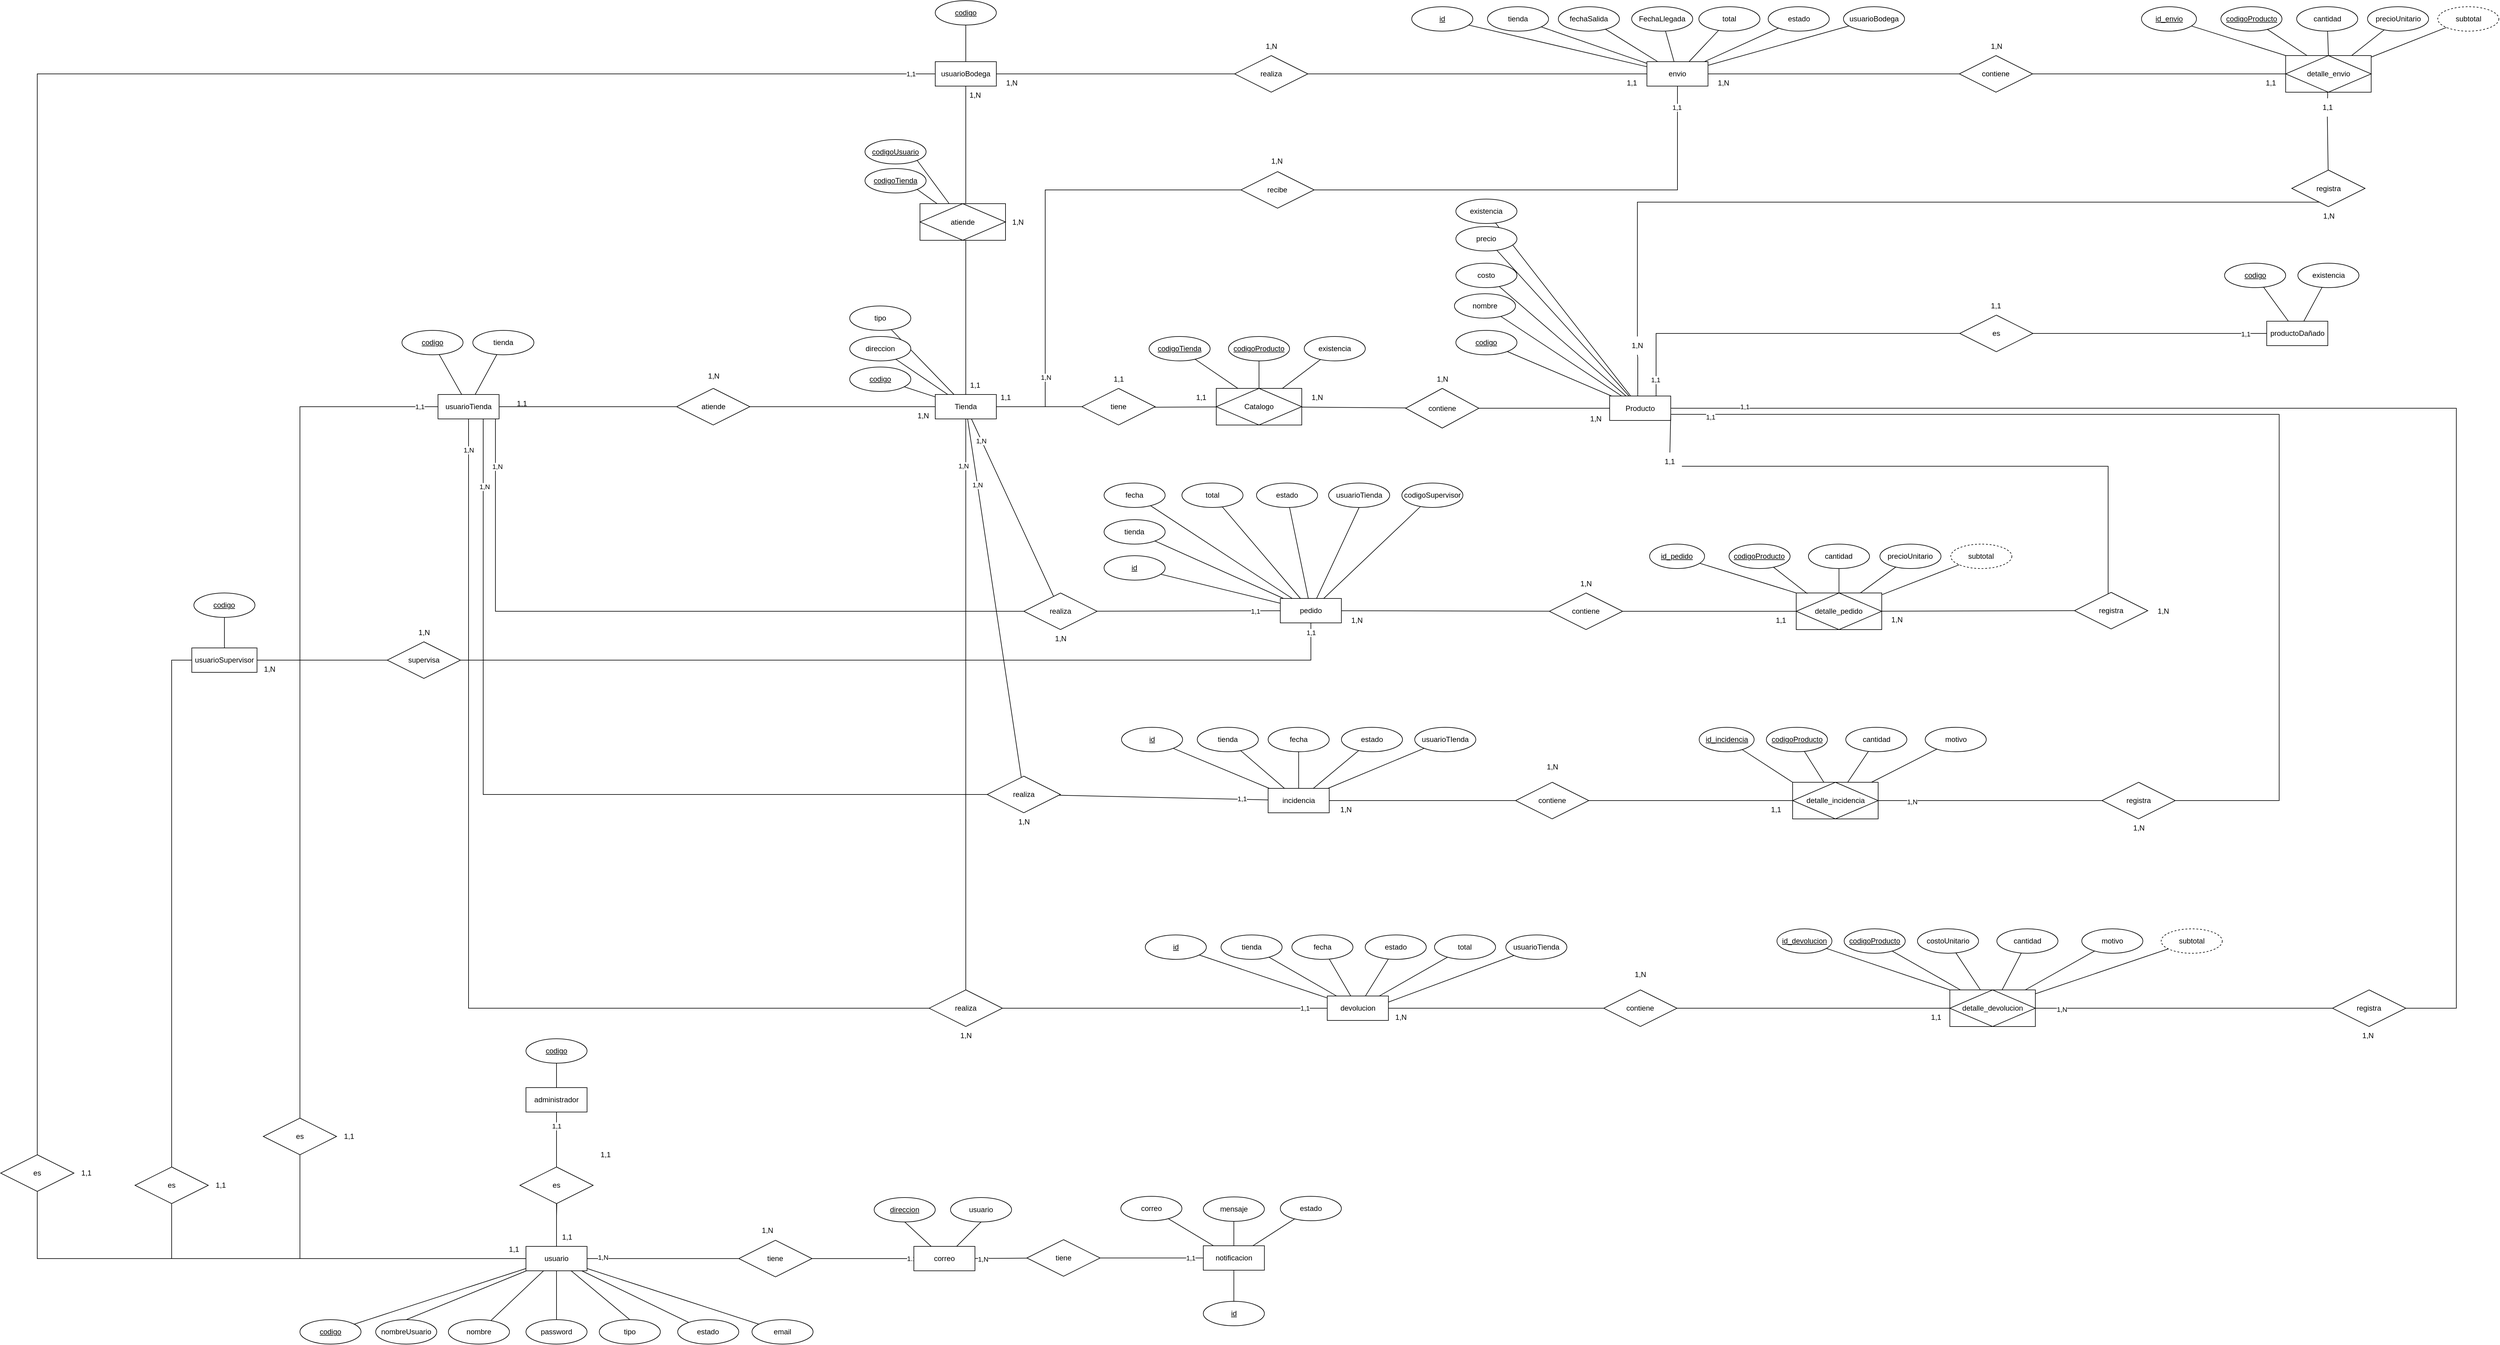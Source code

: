 <mxfile version="21.0.1" type="device"><diagram id="3eYuBypxdvgyZJJC6p8f" name="entidad-relación"><mxGraphModel dx="3915" dy="2011" grid="1" gridSize="10" guides="1" tooltips="1" connect="1" arrows="1" fold="1" page="1" pageScale="1" pageWidth="827" pageHeight="1169" math="0" shadow="0"><root><mxCell id="0"/><mxCell id="1" parent="0"/><mxCell id="RA2Oe6FBe61zTotncYPA-11" style="rounded=0;orthogonalLoop=1;jettySize=auto;html=1;endArrow=none;endFill=0;" parent="1" source="RA2Oe6FBe61zTotncYPA-6" target="RA2Oe6FBe61zTotncYPA-1" edge="1"><mxGeometry relative="1" as="geometry"/></mxCell><mxCell id="9MaETR0vQUwY9mBrJQbm-6" style="rounded=0;orthogonalLoop=1;jettySize=auto;html=1;endArrow=none;endFill=0;" parent="1" source="9MaETR0vQUwY9mBrJQbm-7" target="9MaETR0vQUwY9mBrJQbm-1" edge="1"><mxGeometry relative="1" as="geometry"/></mxCell><mxCell id="bnZw5hxXxF2vjTGS-AYF-3" style="edgeStyle=orthogonalEdgeStyle;rounded=0;orthogonalLoop=1;jettySize=auto;html=1;endArrow=none;endFill=0;" parent="1" source="RA2Oe6FBe61zTotncYPA-1" target="isw7gsp0nkVcqedeLb_W-271" edge="1"><mxGeometry relative="1" as="geometry"><Array as="points"><mxPoint x="210" y="295"/></Array></mxGeometry></mxCell><mxCell id="bnZw5hxXxF2vjTGS-AYF-7" style="edgeStyle=orthogonalEdgeStyle;rounded=0;orthogonalLoop=1;jettySize=auto;html=1;endArrow=none;endFill=0;" parent="1" source="RA2Oe6FBe61zTotncYPA-1" target="bnZw5hxXxF2vjTGS-AYF-4" edge="1"><mxGeometry relative="1" as="geometry"><Array as="points"><mxPoint x="240" y="255"/></Array></mxGeometry></mxCell><mxCell id="bnZw5hxXxF2vjTGS-AYF-9" value="1,1" style="edgeLabel;html=1;align=center;verticalAlign=middle;resizable=0;points=[];" parent="bnZw5hxXxF2vjTGS-AYF-7" vertex="1" connectable="0"><mxGeometry x="-0.912" y="1" relative="1" as="geometry"><mxPoint as="offset"/></mxGeometry></mxCell><mxCell id="RA2Oe6FBe61zTotncYPA-1" value="Producto" style="whiteSpace=wrap;html=1;align=center;" parent="1" vertex="1"><mxGeometry x="164" y="357.5" width="100" height="40" as="geometry"/></mxCell><mxCell id="RA2Oe6FBe61zTotncYPA-7" style="rounded=0;orthogonalLoop=1;jettySize=auto;html=1;endArrow=none;endFill=0;" parent="1" source="RA2Oe6FBe61zTotncYPA-2" target="RA2Oe6FBe61zTotncYPA-1" edge="1"><mxGeometry relative="1" as="geometry"/></mxCell><mxCell id="RA2Oe6FBe61zTotncYPA-2" value="codigo" style="ellipse;whiteSpace=wrap;html=1;align=center;fontStyle=4;" parent="1" vertex="1"><mxGeometry x="-87.75" y="250" width="100" height="40" as="geometry"/></mxCell><mxCell id="RA2Oe6FBe61zTotncYPA-8" style="rounded=0;orthogonalLoop=1;jettySize=auto;html=1;endArrow=none;endFill=0;" parent="1" source="RA2Oe6FBe61zTotncYPA-3" target="RA2Oe6FBe61zTotncYPA-1" edge="1"><mxGeometry relative="1" as="geometry"/></mxCell><mxCell id="RA2Oe6FBe61zTotncYPA-3" value="nombre" style="ellipse;whiteSpace=wrap;html=1;align=center;" parent="1" vertex="1"><mxGeometry x="-90.09" y="190" width="100" height="40" as="geometry"/></mxCell><mxCell id="RA2Oe6FBe61zTotncYPA-9" style="rounded=0;orthogonalLoop=1;jettySize=auto;html=1;endArrow=none;endFill=0;" parent="1" source="RA2Oe6FBe61zTotncYPA-4" target="RA2Oe6FBe61zTotncYPA-1" edge="1"><mxGeometry relative="1" as="geometry"/></mxCell><mxCell id="RA2Oe6FBe61zTotncYPA-4" value="costo" style="ellipse;whiteSpace=wrap;html=1;align=center;" parent="1" vertex="1"><mxGeometry x="-87.75" y="140" width="100" height="40" as="geometry"/></mxCell><mxCell id="RA2Oe6FBe61zTotncYPA-10" style="rounded=0;orthogonalLoop=1;jettySize=auto;html=1;endArrow=none;endFill=0;" parent="1" source="RA2Oe6FBe61zTotncYPA-5" target="RA2Oe6FBe61zTotncYPA-1" edge="1"><mxGeometry relative="1" as="geometry"><mxPoint x="190" y="370" as="targetPoint"/></mxGeometry></mxCell><mxCell id="RA2Oe6FBe61zTotncYPA-5" value="precio" style="ellipse;whiteSpace=wrap;html=1;align=center;" parent="1" vertex="1"><mxGeometry x="-87.75" y="80" width="100" height="40" as="geometry"/></mxCell><mxCell id="RA2Oe6FBe61zTotncYPA-6" value="existencia" style="ellipse;whiteSpace=wrap;html=1;align=center;" parent="1" vertex="1"><mxGeometry x="-87.75" y="35" width="100" height="40" as="geometry"/></mxCell><mxCell id="RA2Oe6FBe61zTotncYPA-13" style="rounded=0;orthogonalLoop=1;jettySize=auto;html=1;endArrow=none;endFill=0;entryX=0.321;entryY=0.108;entryDx=0;entryDy=0;entryPerimeter=0;" parent="1" source="RA2Oe6FBe61zTotncYPA-14" target="9MaETR0vQUwY9mBrJQbm-8" edge="1"><mxGeometry relative="1" as="geometry"><mxPoint x="-431.667" y="380" as="targetPoint"/></mxGeometry></mxCell><mxCell id="RA2Oe6FBe61zTotncYPA-14" value="codigoTienda" style="ellipse;whiteSpace=wrap;html=1;align=center;fontStyle=4;" parent="1" vertex="1"><mxGeometry x="-590" y="260" width="100" height="40" as="geometry"/></mxCell><mxCell id="RA2Oe6FBe61zTotncYPA-15" style="rounded=0;orthogonalLoop=1;jettySize=auto;html=1;endArrow=none;endFill=0;entryX=0.5;entryY=0;entryDx=0;entryDy=0;" parent="1" source="RA2Oe6FBe61zTotncYPA-16" target="9MaETR0vQUwY9mBrJQbm-8" edge="1"><mxGeometry relative="1" as="geometry"><mxPoint x="-410" y="320" as="targetPoint"/></mxGeometry></mxCell><mxCell id="RA2Oe6FBe61zTotncYPA-16" value="codigoProducto" style="ellipse;whiteSpace=wrap;html=1;align=center;fontStyle=4" parent="1" vertex="1"><mxGeometry x="-460" y="260" width="100" height="40" as="geometry"/></mxCell><mxCell id="RA2Oe6FBe61zTotncYPA-21" style="rounded=0;orthogonalLoop=1;jettySize=auto;html=1;endArrow=none;endFill=0;entryX=0.693;entryY=0.142;entryDx=0;entryDy=0;entryPerimeter=0;" parent="1" source="RA2Oe6FBe61zTotncYPA-22" target="9MaETR0vQUwY9mBrJQbm-8" edge="1"><mxGeometry relative="1" as="geometry"><mxPoint x="-389.333" y="380" as="targetPoint"/></mxGeometry></mxCell><mxCell id="RA2Oe6FBe61zTotncYPA-22" value="existencia" style="ellipse;whiteSpace=wrap;html=1;align=center;" parent="1" vertex="1"><mxGeometry x="-336" y="260" width="100" height="40" as="geometry"/></mxCell><mxCell id="isw7gsp0nkVcqedeLb_W-192" style="rounded=0;orthogonalLoop=1;jettySize=auto;html=1;endArrow=none;endFill=0;" parent="1" source="9MaETR0vQUwY9mBrJQbm-1" target="isw7gsp0nkVcqedeLb_W-185" edge="1"><mxGeometry relative="1" as="geometry"><mxPoint x="-1110" y="375" as="targetPoint"/></mxGeometry></mxCell><mxCell id="isw7gsp0nkVcqedeLb_W-217" style="rounded=0;orthogonalLoop=1;jettySize=auto;html=1;entryX=0.5;entryY=0;entryDx=0;entryDy=0;endArrow=none;endFill=0;" parent="1" source="9MaETR0vQUwY9mBrJQbm-1" edge="1"><mxGeometry relative="1" as="geometry"><mxPoint x="-890" y="-10" as="targetPoint"/></mxGeometry></mxCell><mxCell id="isw7gsp0nkVcqedeLb_W-289" style="rounded=0;orthogonalLoop=1;jettySize=auto;html=1;endArrow=none;endFill=0;" parent="1" source="9MaETR0vQUwY9mBrJQbm-1" target="isw7gsp0nkVcqedeLb_W-288" edge="1"><mxGeometry relative="1" as="geometry"/></mxCell><mxCell id="CJvLsN3XZ4qgMsUgi46Q-19" value="1,N" style="edgeLabel;html=1;align=center;verticalAlign=middle;resizable=0;points=[];" parent="isw7gsp0nkVcqedeLb_W-289" vertex="1" connectable="0"><mxGeometry x="-0.755" y="-1" relative="1" as="geometry"><mxPoint as="offset"/></mxGeometry></mxCell><mxCell id="isw7gsp0nkVcqedeLb_W-297" style="rounded=0;orthogonalLoop=1;jettySize=auto;html=1;endArrow=none;endFill=0;" parent="1" source="9MaETR0vQUwY9mBrJQbm-1" target="isw7gsp0nkVcqedeLb_W-294" edge="1"><mxGeometry relative="1" as="geometry"/></mxCell><mxCell id="CJvLsN3XZ4qgMsUgi46Q-28" value="1,N" style="edgeLabel;html=1;align=center;verticalAlign=middle;resizable=0;points=[];" parent="isw7gsp0nkVcqedeLb_W-297" vertex="1" connectable="0"><mxGeometry x="-0.635" relative="1" as="geometry"><mxPoint as="offset"/></mxGeometry></mxCell><mxCell id="CJvLsN3XZ4qgMsUgi46Q-7" style="edgeStyle=orthogonalEdgeStyle;rounded=0;orthogonalLoop=1;jettySize=auto;html=1;entryX=0;entryY=0.5;entryDx=0;entryDy=0;endArrow=none;endFill=0;" parent="1" source="9MaETR0vQUwY9mBrJQbm-1" target="CJvLsN3XZ4qgMsUgi46Q-6" edge="1"><mxGeometry relative="1" as="geometry"><Array as="points"><mxPoint x="-760" y="375"/><mxPoint x="-760" y="20"/></Array></mxGeometry></mxCell><mxCell id="CJvLsN3XZ4qgMsUgi46Q-10" value="1,N" style="edgeLabel;html=1;align=center;verticalAlign=middle;resizable=0;points=[];" parent="CJvLsN3XZ4qgMsUgi46Q-7" vertex="1" connectable="0"><mxGeometry x="-0.661" y="-1" relative="1" as="geometry"><mxPoint as="offset"/></mxGeometry></mxCell><mxCell id="CJvLsN3XZ4qgMsUgi46Q-18" style="edgeStyle=orthogonalEdgeStyle;rounded=0;orthogonalLoop=1;jettySize=auto;html=1;endArrow=none;endFill=0;" parent="1" source="9MaETR0vQUwY9mBrJQbm-1" target="CJvLsN3XZ4qgMsUgi46Q-1" edge="1"><mxGeometry relative="1" as="geometry"/></mxCell><mxCell id="CJvLsN3XZ4qgMsUgi46Q-27" value="1,N" style="edgeLabel;html=1;align=center;verticalAlign=middle;resizable=0;points=[];" parent="CJvLsN3XZ4qgMsUgi46Q-18" vertex="1" connectable="0"><mxGeometry x="-0.835" y="-4" relative="1" as="geometry"><mxPoint as="offset"/></mxGeometry></mxCell><mxCell id="9MaETR0vQUwY9mBrJQbm-1" value="Tienda" style="whiteSpace=wrap;html=1;align=center;" parent="1" vertex="1"><mxGeometry x="-940" y="355" width="100" height="40" as="geometry"/></mxCell><mxCell id="9MaETR0vQUwY9mBrJQbm-2" style="rounded=0;orthogonalLoop=1;jettySize=auto;html=1;endArrow=none;endFill=0;" parent="1" source="9MaETR0vQUwY9mBrJQbm-3" target="9MaETR0vQUwY9mBrJQbm-1" edge="1"><mxGeometry relative="1" as="geometry"/></mxCell><mxCell id="9MaETR0vQUwY9mBrJQbm-3" value="codigo" style="ellipse;whiteSpace=wrap;html=1;align=center;fontStyle=4;" parent="1" vertex="1"><mxGeometry x="-1080" y="310" width="100" height="40" as="geometry"/></mxCell><mxCell id="9MaETR0vQUwY9mBrJQbm-4" style="rounded=0;orthogonalLoop=1;jettySize=auto;html=1;endArrow=none;endFill=0;" parent="1" source="9MaETR0vQUwY9mBrJQbm-5" target="9MaETR0vQUwY9mBrJQbm-1" edge="1"><mxGeometry relative="1" as="geometry"/></mxCell><mxCell id="9MaETR0vQUwY9mBrJQbm-5" value="direccion" style="ellipse;whiteSpace=wrap;html=1;align=center;fontStyle=0" parent="1" vertex="1"><mxGeometry x="-1080" y="260" width="100" height="40" as="geometry"/></mxCell><mxCell id="9MaETR0vQUwY9mBrJQbm-7" value="tipo" style="ellipse;whiteSpace=wrap;html=1;align=center;" parent="1" vertex="1"><mxGeometry x="-1080" y="210" width="100" height="40" as="geometry"/></mxCell><mxCell id="isw7gsp0nkVcqedeLb_W-178" style="rounded=0;orthogonalLoop=1;jettySize=auto;html=1;endArrow=none;endFill=0;" parent="1" source="9MaETR0vQUwY9mBrJQbm-8" target="isw7gsp0nkVcqedeLb_W-177" edge="1"><mxGeometry relative="1" as="geometry"/></mxCell><mxCell id="9MaETR0vQUwY9mBrJQbm-8" value="Catalogo" style="shape=associativeEntity;whiteSpace=wrap;html=1;align=center;" parent="1" vertex="1"><mxGeometry x="-480" y="345" width="140" height="60" as="geometry"/></mxCell><mxCell id="isw7gsp0nkVcqedeLb_W-193" style="rounded=0;orthogonalLoop=1;jettySize=auto;html=1;entryX=0;entryY=0.5;entryDx=0;entryDy=0;endArrow=none;endFill=0;" parent="1" source="9MaETR0vQUwY9mBrJQbm-9" target="isw7gsp0nkVcqedeLb_W-185" edge="1"><mxGeometry relative="1" as="geometry"><mxPoint x="-1420.37" y="372.5" as="targetPoint"/></mxGeometry></mxCell><mxCell id="isw7gsp0nkVcqedeLb_W-291" style="rounded=0;orthogonalLoop=1;jettySize=auto;html=1;entryX=0;entryY=0.5;entryDx=0;entryDy=0;endArrow=none;endFill=0;edgeStyle=orthogonalEdgeStyle;" parent="1" source="9MaETR0vQUwY9mBrJQbm-9" target="isw7gsp0nkVcqedeLb_W-288" edge="1"><mxGeometry relative="1" as="geometry"><Array as="points"><mxPoint x="-1660" y="710"/></Array></mxGeometry></mxCell><mxCell id="CJvLsN3XZ4qgMsUgi46Q-22" value="1,N" style="edgeLabel;html=1;align=center;verticalAlign=middle;resizable=0;points=[];" parent="isw7gsp0nkVcqedeLb_W-291" vertex="1" connectable="0"><mxGeometry x="-0.868" y="4" relative="1" as="geometry"><mxPoint x="-1" as="offset"/></mxGeometry></mxCell><mxCell id="isw7gsp0nkVcqedeLb_W-298" style="rounded=0;orthogonalLoop=1;jettySize=auto;html=1;entryX=0;entryY=0.5;entryDx=0;entryDy=0;endArrow=none;endFill=0;edgeStyle=orthogonalEdgeStyle;" parent="1" source="9MaETR0vQUwY9mBrJQbm-9" target="isw7gsp0nkVcqedeLb_W-294" edge="1"><mxGeometry relative="1" as="geometry"><Array as="points"><mxPoint x="-1680" y="1010"/></Array></mxGeometry></mxCell><mxCell id="CJvLsN3XZ4qgMsUgi46Q-23" value="1,N" style="edgeLabel;html=1;align=center;verticalAlign=middle;resizable=0;points=[];" parent="isw7gsp0nkVcqedeLb_W-298" vertex="1" connectable="0"><mxGeometry x="-0.846" y="2" relative="1" as="geometry"><mxPoint as="offset"/></mxGeometry></mxCell><mxCell id="9MaETR0vQUwY9mBrJQbm-9" value="usuarioTienda" style="whiteSpace=wrap;html=1;align=center;" parent="1" vertex="1"><mxGeometry x="-1754" y="355" width="100" height="40" as="geometry"/></mxCell><mxCell id="9MaETR0vQUwY9mBrJQbm-10" style="rounded=0;orthogonalLoop=1;jettySize=auto;html=1;endArrow=none;endFill=0;" parent="1" source="9MaETR0vQUwY9mBrJQbm-11" target="9MaETR0vQUwY9mBrJQbm-9" edge="1"><mxGeometry relative="1" as="geometry"/></mxCell><mxCell id="9MaETR0vQUwY9mBrJQbm-11" value="codigo" style="ellipse;whiteSpace=wrap;html=1;align=center;fontStyle=4;" parent="1" vertex="1"><mxGeometry x="-1813.0" y="250" width="100" height="40" as="geometry"/></mxCell><mxCell id="isw7gsp0nkVcqedeLb_W-5" style="rounded=0;orthogonalLoop=1;jettySize=auto;html=1;endArrow=none;endFill=0;" parent="1" source="isw7gsp0nkVcqedeLb_W-4" target="9MaETR0vQUwY9mBrJQbm-9" edge="1"><mxGeometry relative="1" as="geometry"/></mxCell><mxCell id="isw7gsp0nkVcqedeLb_W-4" value="tienda" style="ellipse;whiteSpace=wrap;html=1;align=center;fontStyle=0" parent="1" vertex="1"><mxGeometry x="-1697" y="250" width="100" height="40" as="geometry"/></mxCell><mxCell id="isw7gsp0nkVcqedeLb_W-6" value="usuarioSupervisor" style="whiteSpace=wrap;html=1;align=center;" parent="1" vertex="1"><mxGeometry x="-2157.01" y="770" width="106.75" height="40" as="geometry"/></mxCell><mxCell id="isw7gsp0nkVcqedeLb_W-7" style="rounded=0;orthogonalLoop=1;jettySize=auto;html=1;endArrow=none;endFill=0;" parent="1" source="isw7gsp0nkVcqedeLb_W-8" target="isw7gsp0nkVcqedeLb_W-6" edge="1"><mxGeometry relative="1" as="geometry"/></mxCell><mxCell id="isw7gsp0nkVcqedeLb_W-8" value="codigo" style="ellipse;whiteSpace=wrap;html=1;align=center;fontStyle=4;" parent="1" vertex="1"><mxGeometry x="-2153.63" y="680.0" width="100" height="40" as="geometry"/></mxCell><mxCell id="isw7gsp0nkVcqedeLb_W-17" style="rounded=0;orthogonalLoop=1;jettySize=auto;html=1;exitX=0.75;exitY=1;exitDx=0;exitDy=0;endArrow=none;endFill=0;" parent="1" source="isw7gsp0nkVcqedeLb_W-6" target="isw7gsp0nkVcqedeLb_W-6" edge="1"><mxGeometry relative="1" as="geometry"/></mxCell><mxCell id="wS3DFWVzHzMeODsSYDJz-5" style="edgeStyle=orthogonalEdgeStyle;rounded=0;orthogonalLoop=1;jettySize=auto;html=1;endArrow=none;endFill=0;" parent="1" source="isw7gsp0nkVcqedeLb_W-20" target="wS3DFWVzHzMeODsSYDJz-4" edge="1"><mxGeometry relative="1" as="geometry"/></mxCell><mxCell id="wS3DFWVzHzMeODsSYDJz-7" value="1,1" style="edgeLabel;html=1;align=center;verticalAlign=middle;resizable=0;points=[];" parent="wS3DFWVzHzMeODsSYDJz-5" vertex="1" connectable="0"><mxGeometry x="-0.309" y="2" relative="1" as="geometry"><mxPoint x="-2" y="-8" as="offset"/></mxGeometry></mxCell><mxCell id="isw7gsp0nkVcqedeLb_W-20" value="administrador" style="whiteSpace=wrap;html=1;align=center;" parent="1" vertex="1"><mxGeometry x="-1610" y="1490" width="100" height="40" as="geometry"/></mxCell><mxCell id="isw7gsp0nkVcqedeLb_W-21" style="rounded=0;orthogonalLoop=1;jettySize=auto;html=1;endArrow=none;endFill=0;" parent="1" source="isw7gsp0nkVcqedeLb_W-22" target="isw7gsp0nkVcqedeLb_W-20" edge="1"><mxGeometry relative="1" as="geometry"/></mxCell><mxCell id="isw7gsp0nkVcqedeLb_W-22" value="codigo" style="ellipse;whiteSpace=wrap;html=1;align=center;fontStyle=4;" parent="1" vertex="1"><mxGeometry x="-1610" y="1410" width="100" height="40" as="geometry"/></mxCell><mxCell id="isw7gsp0nkVcqedeLb_W-31" style="rounded=0;orthogonalLoop=1;jettySize=auto;html=1;exitX=0.75;exitY=1;exitDx=0;exitDy=0;endArrow=none;endFill=0;" parent="1" source="isw7gsp0nkVcqedeLb_W-20" target="isw7gsp0nkVcqedeLb_W-20" edge="1"><mxGeometry relative="1" as="geometry"/></mxCell><mxCell id="isw7gsp0nkVcqedeLb_W-34" value="productoDañado" style="whiteSpace=wrap;html=1;align=center;" parent="1" vertex="1"><mxGeometry x="1239.62" y="235" width="100" height="40" as="geometry"/></mxCell><mxCell id="isw7gsp0nkVcqedeLb_W-35" style="rounded=0;orthogonalLoop=1;jettySize=auto;html=1;endArrow=none;endFill=0;" parent="1" source="isw7gsp0nkVcqedeLb_W-36" target="isw7gsp0nkVcqedeLb_W-34" edge="1"><mxGeometry relative="1" as="geometry"/></mxCell><mxCell id="isw7gsp0nkVcqedeLb_W-36" value="codigo" style="ellipse;whiteSpace=wrap;html=1;align=center;fontStyle=4;" parent="1" vertex="1"><mxGeometry x="1170.62" y="140" width="100" height="40" as="geometry"/></mxCell><mxCell id="isw7gsp0nkVcqedeLb_W-43" style="rounded=0;orthogonalLoop=1;jettySize=auto;html=1;endArrow=none;endFill=0;" parent="1" source="isw7gsp0nkVcqedeLb_W-44" target="isw7gsp0nkVcqedeLb_W-34" edge="1"><mxGeometry relative="1" as="geometry"/></mxCell><mxCell id="isw7gsp0nkVcqedeLb_W-44" value="existencia" style="ellipse;whiteSpace=wrap;html=1;align=center;" parent="1" vertex="1"><mxGeometry x="1290.62" y="140" width="100" height="40" as="geometry"/></mxCell><mxCell id="isw7gsp0nkVcqedeLb_W-218" style="rounded=0;orthogonalLoop=1;jettySize=auto;html=1;endArrow=none;endFill=0;" parent="1" source="isw7gsp0nkVcqedeLb_W-45" edge="1"><mxGeometry relative="1" as="geometry"><mxPoint x="-890" y="-10" as="targetPoint"/></mxGeometry></mxCell><mxCell id="isw7gsp0nkVcqedeLb_W-264" style="rounded=0;orthogonalLoop=1;jettySize=auto;html=1;entryX=0;entryY=0.5;entryDx=0;entryDy=0;endArrow=none;endFill=0;" parent="1" source="isw7gsp0nkVcqedeLb_W-45" target="isw7gsp0nkVcqedeLb_W-263" edge="1"><mxGeometry relative="1" as="geometry"/></mxCell><mxCell id="isw7gsp0nkVcqedeLb_W-45" value="usuarioBodega" style="whiteSpace=wrap;html=1;align=center;" parent="1" vertex="1"><mxGeometry x="-940" y="-190" width="100" height="40" as="geometry"/></mxCell><mxCell id="isw7gsp0nkVcqedeLb_W-46" style="rounded=0;orthogonalLoop=1;jettySize=auto;html=1;endArrow=none;endFill=0;" parent="1" source="isw7gsp0nkVcqedeLb_W-47" target="isw7gsp0nkVcqedeLb_W-45" edge="1"><mxGeometry relative="1" as="geometry"/></mxCell><mxCell id="isw7gsp0nkVcqedeLb_W-47" value="codigo" style="ellipse;whiteSpace=wrap;html=1;align=center;fontStyle=4;" parent="1" vertex="1"><mxGeometry x="-940" y="-290" width="100" height="40" as="geometry"/></mxCell><mxCell id="isw7gsp0nkVcqedeLb_W-56" style="rounded=0;orthogonalLoop=1;jettySize=auto;html=1;exitX=0.75;exitY=1;exitDx=0;exitDy=0;endArrow=none;endFill=0;" parent="1" source="isw7gsp0nkVcqedeLb_W-45" target="isw7gsp0nkVcqedeLb_W-45" edge="1"><mxGeometry relative="1" as="geometry"/></mxCell><mxCell id="isw7gsp0nkVcqedeLb_W-231" style="rounded=0;orthogonalLoop=1;jettySize=auto;html=1;endArrow=none;endFill=0;" parent="1" source="isw7gsp0nkVcqedeLb_W-59" target="isw7gsp0nkVcqedeLb_W-230" edge="1"><mxGeometry relative="1" as="geometry"/></mxCell><mxCell id="a6y8qaXICRi0fVfH2T_v-3" style="rounded=0;orthogonalLoop=1;jettySize=auto;html=1;endArrow=none;endFill=0;" parent="1" source="isw7gsp0nkVcqedeLb_W-59" target="a6y8qaXICRi0fVfH2T_v-1" edge="1"><mxGeometry relative="1" as="geometry"/></mxCell><mxCell id="a6y8qaXICRi0fVfH2T_v-4" style="rounded=0;orthogonalLoop=1;jettySize=auto;html=1;entryX=0.5;entryY=1;entryDx=0;entryDy=0;endArrow=none;endFill=0;" parent="1" source="isw7gsp0nkVcqedeLb_W-59" target="isw7gsp0nkVcqedeLb_W-134" edge="1"><mxGeometry relative="1" as="geometry"/></mxCell><mxCell id="isw7gsp0nkVcqedeLb_W-59" value="pedido" style="whiteSpace=wrap;html=1;align=center;" parent="1" vertex="1"><mxGeometry x="-375.15" y="689" width="100" height="40" as="geometry"/></mxCell><mxCell id="isw7gsp0nkVcqedeLb_W-60" style="rounded=0;orthogonalLoop=1;jettySize=auto;html=1;endArrow=none;endFill=0;" parent="1" source="isw7gsp0nkVcqedeLb_W-61" target="isw7gsp0nkVcqedeLb_W-59" edge="1"><mxGeometry relative="1" as="geometry"/></mxCell><mxCell id="isw7gsp0nkVcqedeLb_W-61" value="id" style="ellipse;whiteSpace=wrap;html=1;align=center;fontStyle=4;" parent="1" vertex="1"><mxGeometry x="-663.65" y="619" width="100" height="40" as="geometry"/></mxCell><mxCell id="isw7gsp0nkVcqedeLb_W-62" style="rounded=0;orthogonalLoop=1;jettySize=auto;html=1;endArrow=none;endFill=0;" parent="1" source="isw7gsp0nkVcqedeLb_W-63" target="isw7gsp0nkVcqedeLb_W-59" edge="1"><mxGeometry relative="1" as="geometry"/></mxCell><mxCell id="isw7gsp0nkVcqedeLb_W-63" value="estado" style="ellipse;whiteSpace=wrap;html=1;align=center;fontStyle=0" parent="1" vertex="1"><mxGeometry x="-414.1" y="500" width="100" height="40" as="geometry"/></mxCell><mxCell id="isw7gsp0nkVcqedeLb_W-64" style="rounded=0;orthogonalLoop=1;jettySize=auto;html=1;endArrow=none;endFill=0;" parent="1" source="isw7gsp0nkVcqedeLb_W-65" target="isw7gsp0nkVcqedeLb_W-59" edge="1"><mxGeometry relative="1" as="geometry"/></mxCell><mxCell id="isw7gsp0nkVcqedeLb_W-65" value="tienda" style="ellipse;whiteSpace=wrap;html=1;align=center;fontStyle=0" parent="1" vertex="1"><mxGeometry x="-663.65" y="560" width="100" height="40" as="geometry"/></mxCell><mxCell id="isw7gsp0nkVcqedeLb_W-68" style="rounded=0;orthogonalLoop=1;jettySize=auto;html=1;endArrow=none;endFill=0;" parent="1" source="isw7gsp0nkVcqedeLb_W-69" target="isw7gsp0nkVcqedeLb_W-59" edge="1"><mxGeometry relative="1" as="geometry"/></mxCell><mxCell id="isw7gsp0nkVcqedeLb_W-69" value="fecha" style="ellipse;whiteSpace=wrap;html=1;align=center;" parent="1" vertex="1"><mxGeometry x="-663.65" y="500" width="100" height="40" as="geometry"/></mxCell><mxCell id="isw7gsp0nkVcqedeLb_W-70" style="rounded=0;orthogonalLoop=1;jettySize=auto;html=1;exitX=0.75;exitY=1;exitDx=0;exitDy=0;endArrow=none;endFill=0;" parent="1" source="isw7gsp0nkVcqedeLb_W-59" target="isw7gsp0nkVcqedeLb_W-59" edge="1"><mxGeometry relative="1" as="geometry"/></mxCell><mxCell id="isw7gsp0nkVcqedeLb_W-71" style="rounded=0;orthogonalLoop=1;jettySize=auto;html=1;endArrow=none;endFill=0;" parent="1" source="isw7gsp0nkVcqedeLb_W-72" target="isw7gsp0nkVcqedeLb_W-59" edge="1"><mxGeometry relative="1" as="geometry"/></mxCell><mxCell id="isw7gsp0nkVcqedeLb_W-72" value="total" style="ellipse;whiteSpace=wrap;html=1;align=center;fontStyle=0" parent="1" vertex="1"><mxGeometry x="-536.19" y="500" width="100" height="40" as="geometry"/></mxCell><mxCell id="isw7gsp0nkVcqedeLb_W-237" style="rounded=0;orthogonalLoop=1;jettySize=auto;html=1;entryX=0;entryY=0.5;entryDx=0;entryDy=0;endArrow=none;endFill=0;" parent="1" source="isw7gsp0nkVcqedeLb_W-75" target="isw7gsp0nkVcqedeLb_W-236" edge="1"><mxGeometry relative="1" as="geometry"/></mxCell><mxCell id="isw7gsp0nkVcqedeLb_W-265" style="rounded=0;orthogonalLoop=1;jettySize=auto;html=1;endArrow=none;endFill=0;" parent="1" source="isw7gsp0nkVcqedeLb_W-75" target="isw7gsp0nkVcqedeLb_W-263" edge="1"><mxGeometry relative="1" as="geometry"/></mxCell><mxCell id="isw7gsp0nkVcqedeLb_W-75" value="envio" style="whiteSpace=wrap;html=1;align=center;" parent="1" vertex="1"><mxGeometry x="225" y="-190" width="100" height="40" as="geometry"/></mxCell><mxCell id="isw7gsp0nkVcqedeLb_W-76" style="rounded=0;orthogonalLoop=1;jettySize=auto;html=1;endArrow=none;endFill=0;" parent="1" source="isw7gsp0nkVcqedeLb_W-77" target="isw7gsp0nkVcqedeLb_W-75" edge="1"><mxGeometry relative="1" as="geometry"/></mxCell><mxCell id="isw7gsp0nkVcqedeLb_W-77" value="id" style="ellipse;whiteSpace=wrap;html=1;align=center;fontStyle=4;" parent="1" vertex="1"><mxGeometry x="-160" y="-280" width="100" height="40" as="geometry"/></mxCell><mxCell id="isw7gsp0nkVcqedeLb_W-78" style="rounded=0;orthogonalLoop=1;jettySize=auto;html=1;endArrow=none;endFill=0;" parent="1" source="isw7gsp0nkVcqedeLb_W-79" target="isw7gsp0nkVcqedeLb_W-75" edge="1"><mxGeometry relative="1" as="geometry"/></mxCell><mxCell id="isw7gsp0nkVcqedeLb_W-79" value="total" style="ellipse;whiteSpace=wrap;html=1;align=center;fontStyle=0" parent="1" vertex="1"><mxGeometry x="310" y="-280" width="100" height="40" as="geometry"/></mxCell><mxCell id="isw7gsp0nkVcqedeLb_W-80" style="rounded=0;orthogonalLoop=1;jettySize=auto;html=1;endArrow=none;endFill=0;" parent="1" source="isw7gsp0nkVcqedeLb_W-81" target="isw7gsp0nkVcqedeLb_W-75" edge="1"><mxGeometry relative="1" as="geometry"/></mxCell><mxCell id="isw7gsp0nkVcqedeLb_W-81" value="tienda" style="ellipse;whiteSpace=wrap;html=1;align=center;fontStyle=0" parent="1" vertex="1"><mxGeometry x="-36" y="-280" width="100" height="40" as="geometry"/></mxCell><mxCell id="isw7gsp0nkVcqedeLb_W-82" style="rounded=0;orthogonalLoop=1;jettySize=auto;html=1;endArrow=none;endFill=0;" parent="1" source="isw7gsp0nkVcqedeLb_W-83" target="isw7gsp0nkVcqedeLb_W-75" edge="1"><mxGeometry relative="1" as="geometry"/></mxCell><mxCell id="isw7gsp0nkVcqedeLb_W-83" value="fechaSalida" style="ellipse;whiteSpace=wrap;html=1;align=center;" parent="1" vertex="1"><mxGeometry x="80" y="-280" width="100" height="40" as="geometry"/></mxCell><mxCell id="isw7gsp0nkVcqedeLb_W-84" style="rounded=0;orthogonalLoop=1;jettySize=auto;html=1;exitX=0.75;exitY=1;exitDx=0;exitDy=0;endArrow=none;endFill=0;" parent="1" source="isw7gsp0nkVcqedeLb_W-75" target="isw7gsp0nkVcqedeLb_W-75" edge="1"><mxGeometry relative="1" as="geometry"/></mxCell><mxCell id="isw7gsp0nkVcqedeLb_W-85" style="rounded=0;orthogonalLoop=1;jettySize=auto;html=1;endArrow=none;endFill=0;" parent="1" source="isw7gsp0nkVcqedeLb_W-86" target="isw7gsp0nkVcqedeLb_W-75" edge="1"><mxGeometry relative="1" as="geometry"/></mxCell><mxCell id="isw7gsp0nkVcqedeLb_W-86" value="FechaLlegada" style="ellipse;whiteSpace=wrap;html=1;align=center;fontStyle=0" parent="1" vertex="1"><mxGeometry x="200" y="-280" width="100" height="40" as="geometry"/></mxCell><mxCell id="isw7gsp0nkVcqedeLb_W-88" style="rounded=0;orthogonalLoop=1;jettySize=auto;html=1;endArrow=none;endFill=0;" parent="1" source="isw7gsp0nkVcqedeLb_W-87" target="isw7gsp0nkVcqedeLb_W-75" edge="1"><mxGeometry relative="1" as="geometry"/></mxCell><mxCell id="isw7gsp0nkVcqedeLb_W-87" value="estado" style="ellipse;whiteSpace=wrap;html=1;align=center;fontStyle=0" parent="1" vertex="1"><mxGeometry x="423.5" y="-280" width="100" height="40" as="geometry"/></mxCell><mxCell id="isw7gsp0nkVcqedeLb_W-238" style="rounded=0;orthogonalLoop=1;jettySize=auto;html=1;endArrow=none;endFill=0;" parent="1" source="isw7gsp0nkVcqedeLb_W-89" target="isw7gsp0nkVcqedeLb_W-236" edge="1"><mxGeometry relative="1" as="geometry"/></mxCell><mxCell id="isw7gsp0nkVcqedeLb_W-246" style="rounded=0;orthogonalLoop=1;jettySize=auto;html=1;endArrow=none;endFill=0;startArrow=none;" parent="1" source="isw7gsp0nkVcqedeLb_W-276" target="isw7gsp0nkVcqedeLb_W-245" edge="1"><mxGeometry relative="1" as="geometry"/></mxCell><mxCell id="isw7gsp0nkVcqedeLb_W-89" value="detalle_envio" style="shape=associativeEntity;whiteSpace=wrap;html=1;align=center;" parent="1" vertex="1"><mxGeometry x="1270.62" y="-200" width="140" height="60" as="geometry"/></mxCell><mxCell id="isw7gsp0nkVcqedeLb_W-252" style="rounded=0;orthogonalLoop=1;jettySize=auto;html=1;endArrow=none;endFill=0;" parent="1" source="isw7gsp0nkVcqedeLb_W-90" target="isw7gsp0nkVcqedeLb_W-251" edge="1"><mxGeometry relative="1" as="geometry"/></mxCell><mxCell id="isw7gsp0nkVcqedeLb_W-90" value="incidencia" style="whiteSpace=wrap;html=1;align=center;" parent="1" vertex="1"><mxGeometry x="-395.09" y="1000" width="100" height="40" as="geometry"/></mxCell><mxCell id="isw7gsp0nkVcqedeLb_W-91" style="rounded=0;orthogonalLoop=1;jettySize=auto;html=1;endArrow=none;endFill=0;" parent="1" source="isw7gsp0nkVcqedeLb_W-92" target="isw7gsp0nkVcqedeLb_W-90" edge="1"><mxGeometry relative="1" as="geometry"/></mxCell><mxCell id="isw7gsp0nkVcqedeLb_W-92" value="id" style="ellipse;whiteSpace=wrap;html=1;align=center;fontStyle=4;" parent="1" vertex="1"><mxGeometry x="-635.09" y="900" width="100" height="40" as="geometry"/></mxCell><mxCell id="isw7gsp0nkVcqedeLb_W-95" style="rounded=0;orthogonalLoop=1;jettySize=auto;html=1;endArrow=none;endFill=0;" parent="1" source="isw7gsp0nkVcqedeLb_W-96" target="isw7gsp0nkVcqedeLb_W-90" edge="1"><mxGeometry relative="1" as="geometry"/></mxCell><mxCell id="isw7gsp0nkVcqedeLb_W-96" value="tienda" style="ellipse;whiteSpace=wrap;html=1;align=center;fontStyle=0" parent="1" vertex="1"><mxGeometry x="-511.09" y="900" width="100" height="40" as="geometry"/></mxCell><mxCell id="isw7gsp0nkVcqedeLb_W-97" style="rounded=0;orthogonalLoop=1;jettySize=auto;html=1;endArrow=none;endFill=0;" parent="1" source="isw7gsp0nkVcqedeLb_W-98" target="isw7gsp0nkVcqedeLb_W-90" edge="1"><mxGeometry relative="1" as="geometry"/></mxCell><mxCell id="isw7gsp0nkVcqedeLb_W-98" value="fecha" style="ellipse;whiteSpace=wrap;html=1;align=center;" parent="1" vertex="1"><mxGeometry x="-395.09" y="900" width="100" height="40" as="geometry"/></mxCell><mxCell id="isw7gsp0nkVcqedeLb_W-99" style="rounded=0;orthogonalLoop=1;jettySize=auto;html=1;exitX=0.75;exitY=1;exitDx=0;exitDy=0;endArrow=none;endFill=0;" parent="1" source="isw7gsp0nkVcqedeLb_W-90" target="isw7gsp0nkVcqedeLb_W-90" edge="1"><mxGeometry relative="1" as="geometry"/></mxCell><mxCell id="isw7gsp0nkVcqedeLb_W-100" style="rounded=0;orthogonalLoop=1;jettySize=auto;html=1;endArrow=none;endFill=0;" parent="1" source="isw7gsp0nkVcqedeLb_W-101" target="isw7gsp0nkVcqedeLb_W-90" edge="1"><mxGeometry relative="1" as="geometry"/></mxCell><mxCell id="isw7gsp0nkVcqedeLb_W-101" value="estado" style="ellipse;whiteSpace=wrap;html=1;align=center;fontStyle=0" parent="1" vertex="1"><mxGeometry x="-275.09" y="900" width="100" height="40" as="geometry"/></mxCell><mxCell id="isw7gsp0nkVcqedeLb_W-248" style="rounded=0;orthogonalLoop=1;jettySize=auto;html=1;endArrow=none;endFill=0;" parent="1" source="isw7gsp0nkVcqedeLb_W-104" target="isw7gsp0nkVcqedeLb_W-247" edge="1"><mxGeometry relative="1" as="geometry"/></mxCell><mxCell id="CJvLsN3XZ4qgMsUgi46Q-12" value="1,N" style="edgeLabel;html=1;align=center;verticalAlign=middle;resizable=0;points=[];" parent="isw7gsp0nkVcqedeLb_W-248" vertex="1" connectable="0"><mxGeometry x="-0.697" y="-2" relative="1" as="geometry"><mxPoint as="offset"/></mxGeometry></mxCell><mxCell id="isw7gsp0nkVcqedeLb_W-104" value="detalle_incidencia" style="shape=associativeEntity;whiteSpace=wrap;html=1;align=center;" parent="1" vertex="1"><mxGeometry x="463.53" y="990" width="140" height="60" as="geometry"/></mxCell><mxCell id="isw7gsp0nkVcqedeLb_W-108" style="rounded=0;orthogonalLoop=1;jettySize=auto;html=1;endArrow=none;endFill=0;" parent="1" source="isw7gsp0nkVcqedeLb_W-105" target="isw7gsp0nkVcqedeLb_W-104" edge="1"><mxGeometry relative="1" as="geometry"/></mxCell><mxCell id="isw7gsp0nkVcqedeLb_W-105" value="codigoProducto" style="ellipse;whiteSpace=wrap;html=1;align=center;fontStyle=4" parent="1" vertex="1"><mxGeometry x="420.53" y="900" width="100" height="40" as="geometry"/></mxCell><mxCell id="isw7gsp0nkVcqedeLb_W-109" style="rounded=0;orthogonalLoop=1;jettySize=auto;html=1;endArrow=none;endFill=0;" parent="1" source="isw7gsp0nkVcqedeLb_W-106" target="isw7gsp0nkVcqedeLb_W-104" edge="1"><mxGeometry relative="1" as="geometry"/></mxCell><mxCell id="isw7gsp0nkVcqedeLb_W-106" value="cantidad" style="ellipse;whiteSpace=wrap;html=1;align=center;" parent="1" vertex="1"><mxGeometry x="550.53" y="900" width="100" height="40" as="geometry"/></mxCell><mxCell id="isw7gsp0nkVcqedeLb_W-110" style="rounded=0;orthogonalLoop=1;jettySize=auto;html=1;endArrow=none;endFill=0;" parent="1" source="isw7gsp0nkVcqedeLb_W-107" target="isw7gsp0nkVcqedeLb_W-104" edge="1"><mxGeometry relative="1" as="geometry"/></mxCell><mxCell id="isw7gsp0nkVcqedeLb_W-107" value="motivo" style="ellipse;whiteSpace=wrap;html=1;align=center;" parent="1" vertex="1"><mxGeometry x="680.53" y="900" width="100" height="40" as="geometry"/></mxCell><mxCell id="isw7gsp0nkVcqedeLb_W-112" style="rounded=0;orthogonalLoop=1;jettySize=auto;html=1;entryX=0;entryY=0;entryDx=0;entryDy=0;endArrow=none;endFill=0;" parent="1" source="isw7gsp0nkVcqedeLb_W-111" target="isw7gsp0nkVcqedeLb_W-104" edge="1"><mxGeometry relative="1" as="geometry"/></mxCell><mxCell id="isw7gsp0nkVcqedeLb_W-111" value="id_incidencia" style="ellipse;whiteSpace=wrap;html=1;align=center;fontStyle=4" parent="1" vertex="1"><mxGeometry x="310.53" y="900" width="90" height="40" as="geometry"/></mxCell><mxCell id="isw7gsp0nkVcqedeLb_W-118" style="rounded=0;orthogonalLoop=1;jettySize=auto;html=1;entryX=0;entryY=0;entryDx=0;entryDy=0;endArrow=none;endFill=0;" parent="1" source="isw7gsp0nkVcqedeLb_W-113" target="isw7gsp0nkVcqedeLb_W-89" edge="1"><mxGeometry relative="1" as="geometry"/></mxCell><mxCell id="isw7gsp0nkVcqedeLb_W-113" value="id_envio" style="ellipse;whiteSpace=wrap;html=1;align=center;fontStyle=4" parent="1" vertex="1"><mxGeometry x="1034.62" y="-280" width="90" height="40" as="geometry"/></mxCell><mxCell id="isw7gsp0nkVcqedeLb_W-119" style="rounded=0;orthogonalLoop=1;jettySize=auto;html=1;entryX=0.25;entryY=0;entryDx=0;entryDy=0;endArrow=none;endFill=0;" parent="1" source="isw7gsp0nkVcqedeLb_W-115" target="isw7gsp0nkVcqedeLb_W-89" edge="1"><mxGeometry relative="1" as="geometry"/></mxCell><mxCell id="isw7gsp0nkVcqedeLb_W-115" value="codigoProducto" style="ellipse;whiteSpace=wrap;html=1;align=center;fontStyle=4" parent="1" vertex="1"><mxGeometry x="1164.62" y="-280" width="100" height="40" as="geometry"/></mxCell><mxCell id="isw7gsp0nkVcqedeLb_W-120" style="rounded=0;orthogonalLoop=1;jettySize=auto;html=1;entryX=0.5;entryY=0;entryDx=0;entryDy=0;endArrow=none;endFill=0;" parent="1" source="isw7gsp0nkVcqedeLb_W-116" target="isw7gsp0nkVcqedeLb_W-89" edge="1"><mxGeometry relative="1" as="geometry"/></mxCell><mxCell id="isw7gsp0nkVcqedeLb_W-116" value="cantidad" style="ellipse;whiteSpace=wrap;html=1;align=center;" parent="1" vertex="1"><mxGeometry x="1288.62" y="-280" width="100" height="40" as="geometry"/></mxCell><mxCell id="isw7gsp0nkVcqedeLb_W-121" style="rounded=0;orthogonalLoop=1;jettySize=auto;html=1;endArrow=none;endFill=0;" parent="1" source="isw7gsp0nkVcqedeLb_W-117" target="isw7gsp0nkVcqedeLb_W-89" edge="1"><mxGeometry relative="1" as="geometry"/></mxCell><mxCell id="isw7gsp0nkVcqedeLb_W-117" value="precioUnitario" style="ellipse;whiteSpace=wrap;html=1;align=center;" parent="1" vertex="1"><mxGeometry x="1404.62" y="-280" width="100" height="40" as="geometry"/></mxCell><mxCell id="isw7gsp0nkVcqedeLb_W-122" value="devolucion" style="whiteSpace=wrap;html=1;align=center;" parent="1" vertex="1"><mxGeometry x="-298.3" y="1340" width="100.12" height="40" as="geometry"/></mxCell><mxCell id="isw7gsp0nkVcqedeLb_W-123" style="rounded=0;orthogonalLoop=1;jettySize=auto;html=1;endArrow=none;endFill=0;" parent="1" source="isw7gsp0nkVcqedeLb_W-124" target="isw7gsp0nkVcqedeLb_W-122" edge="1"><mxGeometry relative="1" as="geometry"/></mxCell><mxCell id="isw7gsp0nkVcqedeLb_W-124" value="id" style="ellipse;whiteSpace=wrap;html=1;align=center;fontStyle=4;" parent="1" vertex="1"><mxGeometry x="-596.19" y="1240" width="100" height="40" as="geometry"/></mxCell><mxCell id="isw7gsp0nkVcqedeLb_W-125" style="rounded=0;orthogonalLoop=1;jettySize=auto;html=1;endArrow=none;endFill=0;" parent="1" source="isw7gsp0nkVcqedeLb_W-126" target="isw7gsp0nkVcqedeLb_W-122" edge="1"><mxGeometry relative="1" as="geometry"/></mxCell><mxCell id="isw7gsp0nkVcqedeLb_W-126" value="tienda" style="ellipse;whiteSpace=wrap;html=1;align=center;fontStyle=0" parent="1" vertex="1"><mxGeometry x="-472.19" y="1240" width="100" height="40" as="geometry"/></mxCell><mxCell id="isw7gsp0nkVcqedeLb_W-127" style="rounded=0;orthogonalLoop=1;jettySize=auto;html=1;endArrow=none;endFill=0;" parent="1" source="isw7gsp0nkVcqedeLb_W-128" target="isw7gsp0nkVcqedeLb_W-122" edge="1"><mxGeometry relative="1" as="geometry"/></mxCell><mxCell id="isw7gsp0nkVcqedeLb_W-128" value="fecha" style="ellipse;whiteSpace=wrap;html=1;align=center;" parent="1" vertex="1"><mxGeometry x="-356.19" y="1240" width="100" height="40" as="geometry"/></mxCell><mxCell id="isw7gsp0nkVcqedeLb_W-129" style="rounded=0;orthogonalLoop=1;jettySize=auto;html=1;exitX=0.75;exitY=1;exitDx=0;exitDy=0;endArrow=none;endFill=0;" parent="1" source="isw7gsp0nkVcqedeLb_W-122" target="isw7gsp0nkVcqedeLb_W-122" edge="1"><mxGeometry relative="1" as="geometry"/></mxCell><mxCell id="isw7gsp0nkVcqedeLb_W-130" style="rounded=0;orthogonalLoop=1;jettySize=auto;html=1;endArrow=none;endFill=0;" parent="1" source="isw7gsp0nkVcqedeLb_W-131" target="isw7gsp0nkVcqedeLb_W-122" edge="1"><mxGeometry relative="1" as="geometry"/></mxCell><mxCell id="isw7gsp0nkVcqedeLb_W-131" value="estado" style="ellipse;whiteSpace=wrap;html=1;align=center;fontStyle=0" parent="1" vertex="1"><mxGeometry x="-236.19" y="1240" width="100" height="40" as="geometry"/></mxCell><mxCell id="isw7gsp0nkVcqedeLb_W-133" style="rounded=0;orthogonalLoop=1;jettySize=auto;html=1;endArrow=none;endFill=0;" parent="1" source="isw7gsp0nkVcqedeLb_W-132" target="isw7gsp0nkVcqedeLb_W-75" edge="1"><mxGeometry relative="1" as="geometry"/></mxCell><mxCell id="isw7gsp0nkVcqedeLb_W-132" value="usuarioBodega" style="ellipse;whiteSpace=wrap;html=1;align=center;" parent="1" vertex="1"><mxGeometry x="546.75" y="-280" width="100" height="40" as="geometry"/></mxCell><mxCell id="isw7gsp0nkVcqedeLb_W-134" value="usuarioTienda" style="ellipse;whiteSpace=wrap;html=1;align=center;fontStyle=0" parent="1" vertex="1"><mxGeometry x="-296.1" y="500" width="100" height="40" as="geometry"/></mxCell><mxCell id="isw7gsp0nkVcqedeLb_W-139" style="rounded=0;orthogonalLoop=1;jettySize=auto;html=1;entryX=1;entryY=0.25;entryDx=0;entryDy=0;endArrow=none;endFill=0;" parent="1" source="isw7gsp0nkVcqedeLb_W-138" target="isw7gsp0nkVcqedeLb_W-122" edge="1"><mxGeometry relative="1" as="geometry"/></mxCell><mxCell id="isw7gsp0nkVcqedeLb_W-138" value="usuarioTienda" style="ellipse;whiteSpace=wrap;html=1;align=center;fontStyle=0" parent="1" vertex="1"><mxGeometry x="-5.99" y="1240" width="100" height="40" as="geometry"/></mxCell><mxCell id="isw7gsp0nkVcqedeLb_W-250" style="rounded=0;orthogonalLoop=1;jettySize=auto;html=1;entryX=0;entryY=0.5;entryDx=0;entryDy=0;endArrow=none;endFill=0;" parent="1" source="isw7gsp0nkVcqedeLb_W-140" target="isw7gsp0nkVcqedeLb_W-249" edge="1"><mxGeometry relative="1" as="geometry"/></mxCell><mxCell id="CJvLsN3XZ4qgMsUgi46Q-17" value="1,N" style="edgeLabel;html=1;align=center;verticalAlign=middle;resizable=0;points=[];" parent="isw7gsp0nkVcqedeLb_W-250" vertex="1" connectable="0"><mxGeometry x="-0.823" y="-2" relative="1" as="geometry"><mxPoint as="offset"/></mxGeometry></mxCell><mxCell id="isw7gsp0nkVcqedeLb_W-140" value="detalle_devolucion" style="shape=associativeEntity;whiteSpace=wrap;html=1;align=center;" parent="1" vertex="1"><mxGeometry x="720.88" y="1330" width="140" height="60" as="geometry"/></mxCell><mxCell id="isw7gsp0nkVcqedeLb_W-141" style="rounded=0;orthogonalLoop=1;jettySize=auto;html=1;endArrow=none;endFill=0;" parent="1" source="isw7gsp0nkVcqedeLb_W-142" target="isw7gsp0nkVcqedeLb_W-140" edge="1"><mxGeometry relative="1" as="geometry"/></mxCell><mxCell id="isw7gsp0nkVcqedeLb_W-142" value="codigoProducto" style="ellipse;whiteSpace=wrap;html=1;align=center;fontStyle=4" parent="1" vertex="1"><mxGeometry x="547.88" y="1230" width="100" height="40" as="geometry"/></mxCell><mxCell id="isw7gsp0nkVcqedeLb_W-143" style="rounded=0;orthogonalLoop=1;jettySize=auto;html=1;endArrow=none;endFill=0;" parent="1" source="isw7gsp0nkVcqedeLb_W-144" target="isw7gsp0nkVcqedeLb_W-140" edge="1"><mxGeometry relative="1" as="geometry"/></mxCell><mxCell id="isw7gsp0nkVcqedeLb_W-144" value="cantidad" style="ellipse;whiteSpace=wrap;html=1;align=center;" parent="1" vertex="1"><mxGeometry x="797.88" y="1230" width="100" height="40" as="geometry"/></mxCell><mxCell id="isw7gsp0nkVcqedeLb_W-145" style="rounded=0;orthogonalLoop=1;jettySize=auto;html=1;endArrow=none;endFill=0;" parent="1" source="isw7gsp0nkVcqedeLb_W-146" target="isw7gsp0nkVcqedeLb_W-140" edge="1"><mxGeometry relative="1" as="geometry"/></mxCell><mxCell id="isw7gsp0nkVcqedeLb_W-146" value="costoUnitario" style="ellipse;whiteSpace=wrap;html=1;align=center;" parent="1" vertex="1"><mxGeometry x="667.88" y="1230" width="100" height="40" as="geometry"/></mxCell><mxCell id="isw7gsp0nkVcqedeLb_W-147" style="rounded=0;orthogonalLoop=1;jettySize=auto;html=1;entryX=0;entryY=0;entryDx=0;entryDy=0;endArrow=none;endFill=0;" parent="1" source="isw7gsp0nkVcqedeLb_W-148" target="isw7gsp0nkVcqedeLb_W-140" edge="1"><mxGeometry relative="1" as="geometry"/></mxCell><mxCell id="isw7gsp0nkVcqedeLb_W-148" value="id_devolucion" style="ellipse;whiteSpace=wrap;html=1;align=center;fontStyle=4" parent="1" vertex="1"><mxGeometry x="437.88" y="1230" width="90" height="40" as="geometry"/></mxCell><mxCell id="isw7gsp0nkVcqedeLb_W-150" style="rounded=0;orthogonalLoop=1;jettySize=auto;html=1;endArrow=none;endFill=0;" parent="1" source="isw7gsp0nkVcqedeLb_W-149" target="isw7gsp0nkVcqedeLb_W-140" edge="1"><mxGeometry relative="1" as="geometry"/></mxCell><mxCell id="isw7gsp0nkVcqedeLb_W-149" value="subtotal" style="ellipse;whiteSpace=wrap;html=1;align=center;dashed=1;" parent="1" vertex="1"><mxGeometry x="1066.88" y="1230" width="100" height="40" as="geometry"/></mxCell><mxCell id="isw7gsp0nkVcqedeLb_W-152" style="rounded=0;orthogonalLoop=1;jettySize=auto;html=1;endArrow=none;endFill=0;" parent="1" source="isw7gsp0nkVcqedeLb_W-151" target="isw7gsp0nkVcqedeLb_W-140" edge="1"><mxGeometry relative="1" as="geometry"/></mxCell><mxCell id="isw7gsp0nkVcqedeLb_W-151" value="motivo" style="ellipse;whiteSpace=wrap;html=1;align=center;" parent="1" vertex="1"><mxGeometry x="936.88" y="1230" width="100" height="40" as="geometry"/></mxCell><mxCell id="isw7gsp0nkVcqedeLb_W-232" style="rounded=0;orthogonalLoop=1;jettySize=auto;html=1;endArrow=none;endFill=0;" parent="1" source="isw7gsp0nkVcqedeLb_W-153" target="isw7gsp0nkVcqedeLb_W-230" edge="1"><mxGeometry relative="1" as="geometry"/></mxCell><mxCell id="isw7gsp0nkVcqedeLb_W-243" style="rounded=0;orthogonalLoop=1;jettySize=auto;html=1;entryX=0;entryY=0.5;entryDx=0;entryDy=0;endArrow=none;endFill=0;" parent="1" source="isw7gsp0nkVcqedeLb_W-153" target="isw7gsp0nkVcqedeLb_W-242" edge="1"><mxGeometry relative="1" as="geometry"/></mxCell><mxCell id="isw7gsp0nkVcqedeLb_W-153" value="detalle_pedido" style="shape=associativeEntity;whiteSpace=wrap;html=1;align=center;" parent="1" vertex="1"><mxGeometry x="469.41" y="680" width="140" height="60" as="geometry"/></mxCell><mxCell id="isw7gsp0nkVcqedeLb_W-154" style="rounded=0;orthogonalLoop=1;jettySize=auto;html=1;entryX=0;entryY=0;entryDx=0;entryDy=0;endArrow=none;endFill=0;" parent="1" source="isw7gsp0nkVcqedeLb_W-155" target="isw7gsp0nkVcqedeLb_W-153" edge="1"><mxGeometry relative="1" as="geometry"/></mxCell><mxCell id="isw7gsp0nkVcqedeLb_W-155" value="id_pedido" style="ellipse;whiteSpace=wrap;html=1;align=center;fontStyle=4" parent="1" vertex="1"><mxGeometry x="229.41" y="600" width="90" height="40" as="geometry"/></mxCell><mxCell id="isw7gsp0nkVcqedeLb_W-156" style="rounded=0;orthogonalLoop=1;jettySize=auto;html=1;entryX=0.129;entryY=0.017;entryDx=0;entryDy=0;endArrow=none;endFill=0;entryPerimeter=0;" parent="1" source="isw7gsp0nkVcqedeLb_W-157" target="isw7gsp0nkVcqedeLb_W-153" edge="1"><mxGeometry relative="1" as="geometry"/></mxCell><mxCell id="isw7gsp0nkVcqedeLb_W-157" value="codigoProducto" style="ellipse;whiteSpace=wrap;html=1;align=center;fontStyle=4" parent="1" vertex="1"><mxGeometry x="359.41" y="600" width="100" height="40" as="geometry"/></mxCell><mxCell id="isw7gsp0nkVcqedeLb_W-163" style="rounded=0;orthogonalLoop=1;jettySize=auto;html=1;endArrow=none;endFill=0;" parent="1" source="isw7gsp0nkVcqedeLb_W-162" target="isw7gsp0nkVcqedeLb_W-153" edge="1"><mxGeometry relative="1" as="geometry"><mxPoint x="469.41" y="690" as="targetPoint"/></mxGeometry></mxCell><mxCell id="isw7gsp0nkVcqedeLb_W-162" value="cantidad" style="ellipse;whiteSpace=wrap;html=1;align=center;fontStyle=0" parent="1" vertex="1"><mxGeometry x="489.41" y="600" width="100" height="40" as="geometry"/></mxCell><mxCell id="isw7gsp0nkVcqedeLb_W-165" style="rounded=0;orthogonalLoop=1;jettySize=auto;html=1;entryX=0.75;entryY=0;entryDx=0;entryDy=0;endArrow=none;endFill=0;" parent="1" source="isw7gsp0nkVcqedeLb_W-164" target="isw7gsp0nkVcqedeLb_W-153" edge="1"><mxGeometry relative="1" as="geometry"/></mxCell><mxCell id="isw7gsp0nkVcqedeLb_W-164" value="precioUnitario" style="ellipse;whiteSpace=wrap;html=1;align=center;fontStyle=0" parent="1" vertex="1"><mxGeometry x="606.41" y="600" width="100" height="40" as="geometry"/></mxCell><mxCell id="isw7gsp0nkVcqedeLb_W-167" style="rounded=0;orthogonalLoop=1;jettySize=auto;html=1;endArrow=none;endFill=0;" parent="1" source="isw7gsp0nkVcqedeLb_W-166" target="isw7gsp0nkVcqedeLb_W-153" edge="1"><mxGeometry relative="1" as="geometry"/></mxCell><mxCell id="isw7gsp0nkVcqedeLb_W-166" value="subtotal" style="ellipse;whiteSpace=wrap;html=1;align=center;dashed=1;" parent="1" vertex="1"><mxGeometry x="722.41" y="600" width="100" height="40" as="geometry"/></mxCell><mxCell id="isw7gsp0nkVcqedeLb_W-169" style="rounded=0;orthogonalLoop=1;jettySize=auto;html=1;endArrow=none;endFill=0;" parent="1" source="isw7gsp0nkVcqedeLb_W-168" target="isw7gsp0nkVcqedeLb_W-89" edge="1"><mxGeometry relative="1" as="geometry"/></mxCell><mxCell id="isw7gsp0nkVcqedeLb_W-168" value="subtotal" style="ellipse;whiteSpace=wrap;html=1;align=center;dashed=1;" parent="1" vertex="1"><mxGeometry x="1519.62" y="-280" width="100" height="40" as="geometry"/></mxCell><mxCell id="isw7gsp0nkVcqedeLb_W-171" value="1,1" style="text;html=1;align=center;verticalAlign=middle;resizable=0;points=[];autosize=1;strokeColor=none;fillColor=none;" parent="1" vertex="1"><mxGeometry x="-845" y="345" width="40" height="30" as="geometry"/></mxCell><mxCell id="isw7gsp0nkVcqedeLb_W-173" style="rounded=0;orthogonalLoop=1;jettySize=auto;html=1;endArrow=none;endFill=0;exitX=0.958;exitY=0.515;exitDx=0;exitDy=0;exitPerimeter=0;" parent="1" source="isw7gsp0nkVcqedeLb_W-172" target="9MaETR0vQUwY9mBrJQbm-8" edge="1"><mxGeometry relative="1" as="geometry"><mxPoint x="-560" y="375" as="sourcePoint"/></mxGeometry></mxCell><mxCell id="isw7gsp0nkVcqedeLb_W-174" style="rounded=0;orthogonalLoop=1;jettySize=auto;html=1;endArrow=none;endFill=0;exitX=0;exitY=0.5;exitDx=0;exitDy=0;" parent="1" source="isw7gsp0nkVcqedeLb_W-172" target="9MaETR0vQUwY9mBrJQbm-1" edge="1"><mxGeometry relative="1" as="geometry"><mxPoint x="-730" y="375" as="sourcePoint"/></mxGeometry></mxCell><mxCell id="isw7gsp0nkVcqedeLb_W-172" value="tiene" style="shape=rhombus;perimeter=rhombusPerimeter;whiteSpace=wrap;html=1;align=center;" parent="1" vertex="1"><mxGeometry x="-700" y="345" width="120" height="60" as="geometry"/></mxCell><mxCell id="isw7gsp0nkVcqedeLb_W-175" value="1,1" style="text;html=1;align=center;verticalAlign=middle;resizable=0;points=[];autosize=1;strokeColor=none;fillColor=none;" parent="1" vertex="1"><mxGeometry x="-525" y="345" width="40" height="30" as="geometry"/></mxCell><mxCell id="isw7gsp0nkVcqedeLb_W-176" value="1,1" style="text;html=1;align=center;verticalAlign=middle;resizable=0;points=[];autosize=1;strokeColor=none;fillColor=none;" parent="1" vertex="1"><mxGeometry x="-660" y="315" width="40" height="30" as="geometry"/></mxCell><mxCell id="isw7gsp0nkVcqedeLb_W-179" style="rounded=0;orthogonalLoop=1;jettySize=auto;html=1;endArrow=none;endFill=0;" parent="1" source="isw7gsp0nkVcqedeLb_W-177" target="RA2Oe6FBe61zTotncYPA-1" edge="1"><mxGeometry relative="1" as="geometry"/></mxCell><mxCell id="isw7gsp0nkVcqedeLb_W-177" value="contiene" style="shape=rhombus;perimeter=rhombusPerimeter;whiteSpace=wrap;html=1;align=center;" parent="1" vertex="1"><mxGeometry x="-170" y="345" width="120" height="65" as="geometry"/></mxCell><mxCell id="isw7gsp0nkVcqedeLb_W-180" value="1,N" style="text;html=1;align=center;verticalAlign=middle;resizable=0;points=[];autosize=1;strokeColor=none;fillColor=none;" parent="1" vertex="1"><mxGeometry x="-335" y="345" width="40" height="30" as="geometry"/></mxCell><mxCell id="isw7gsp0nkVcqedeLb_W-181" value="1,N" style="text;html=1;align=center;verticalAlign=middle;resizable=0;points=[];autosize=1;strokeColor=none;fillColor=none;" parent="1" vertex="1"><mxGeometry x="121.25" y="380" width="40" height="30" as="geometry"/></mxCell><mxCell id="isw7gsp0nkVcqedeLb_W-184" value="1,N" style="text;html=1;align=center;verticalAlign=middle;resizable=0;points=[];autosize=1;strokeColor=none;fillColor=none;" parent="1" vertex="1"><mxGeometry x="-130" y="315" width="40" height="30" as="geometry"/></mxCell><mxCell id="isw7gsp0nkVcqedeLb_W-185" value="atiende" style="shape=rhombus;perimeter=rhombusPerimeter;whiteSpace=wrap;html=1;align=center;" parent="1" vertex="1"><mxGeometry x="-1363.37" y="345" width="120" height="60" as="geometry"/></mxCell><mxCell id="isw7gsp0nkVcqedeLb_W-188" value="1,1" style="text;html=1;align=center;verticalAlign=middle;resizable=0;points=[];autosize=1;strokeColor=none;fillColor=none;" parent="1" vertex="1"><mxGeometry x="-1637" y="355" width="40" height="30" as="geometry"/></mxCell><mxCell id="isw7gsp0nkVcqedeLb_W-191" value="1,N" style="text;html=1;align=center;verticalAlign=middle;resizable=0;points=[];autosize=1;strokeColor=none;fillColor=none;" parent="1" vertex="1"><mxGeometry x="-1323.37" y="310" width="40" height="30" as="geometry"/></mxCell><mxCell id="isw7gsp0nkVcqedeLb_W-197" value="1,N" style="text;html=1;align=center;verticalAlign=middle;resizable=0;points=[];autosize=1;strokeColor=none;fillColor=none;" parent="1" vertex="1"><mxGeometry x="-2050.26" y="790" width="40" height="30" as="geometry"/></mxCell><mxCell id="isw7gsp0nkVcqedeLb_W-204" style="rounded=0;orthogonalLoop=1;jettySize=auto;html=1;entryX=1;entryY=0.5;entryDx=0;entryDy=0;endArrow=none;endFill=0;startArrow=none;" parent="1" source="isw7gsp0nkVcqedeLb_W-206" target="isw7gsp0nkVcqedeLb_W-6" edge="1"><mxGeometry relative="1" as="geometry"/></mxCell><mxCell id="a6y8qaXICRi0fVfH2T_v-5" style="edgeStyle=orthogonalEdgeStyle;rounded=0;orthogonalLoop=1;jettySize=auto;html=1;endArrow=none;endFill=0;" parent="1" source="isw7gsp0nkVcqedeLb_W-206" target="isw7gsp0nkVcqedeLb_W-59" edge="1"><mxGeometry relative="1" as="geometry"/></mxCell><mxCell id="a6y8qaXICRi0fVfH2T_v-7" value="1,1" style="edgeLabel;html=1;align=center;verticalAlign=middle;resizable=0;points=[];" parent="a6y8qaXICRi0fVfH2T_v-5" vertex="1" connectable="0"><mxGeometry x="0.978" relative="1" as="geometry"><mxPoint as="offset"/></mxGeometry></mxCell><mxCell id="isw7gsp0nkVcqedeLb_W-206" value="supervisa" style="shape=rhombus;perimeter=rhombusPerimeter;whiteSpace=wrap;html=1;align=center;" parent="1" vertex="1"><mxGeometry x="-1837.13" y="760" width="120" height="60" as="geometry"/></mxCell><mxCell id="isw7gsp0nkVcqedeLb_W-219" value="1,N" style="text;html=1;align=center;verticalAlign=middle;resizable=0;points=[];autosize=1;strokeColor=none;fillColor=none;" parent="1" vertex="1"><mxGeometry x="-895" y="-150" width="40" height="30" as="geometry"/></mxCell><mxCell id="isw7gsp0nkVcqedeLb_W-220" value="1,1" style="text;html=1;align=center;verticalAlign=middle;resizable=0;points=[];autosize=1;strokeColor=none;fillColor=none;" parent="1" vertex="1"><mxGeometry x="-895" y="325" width="40" height="30" as="geometry"/></mxCell><mxCell id="isw7gsp0nkVcqedeLb_W-221" value="1,N" style="text;html=1;align=center;verticalAlign=middle;resizable=0;points=[];autosize=1;strokeColor=none;fillColor=none;" parent="1" vertex="1"><mxGeometry x="-825" y="57.5" width="40" height="30" as="geometry"/></mxCell><mxCell id="isw7gsp0nkVcqedeLb_W-228" style="rounded=0;orthogonalLoop=1;jettySize=auto;html=1;exitX=0.5;exitY=1;exitDx=0;exitDy=0;entryX=0.75;entryY=1;entryDx=0;entryDy=0;endArrow=none;endFill=0;" parent="1" source="isw7gsp0nkVcqedeLb_W-45" target="isw7gsp0nkVcqedeLb_W-45" edge="1"><mxGeometry relative="1" as="geometry"/></mxCell><mxCell id="isw7gsp0nkVcqedeLb_W-230" value="contiene" style="shape=rhombus;perimeter=rhombusPerimeter;whiteSpace=wrap;html=1;align=center;" parent="1" vertex="1"><mxGeometry x="65.29" y="680" width="120" height="60" as="geometry"/></mxCell><mxCell id="isw7gsp0nkVcqedeLb_W-233" value="1,N" style="text;html=1;align=center;verticalAlign=middle;resizable=0;points=[];autosize=1;strokeColor=none;fillColor=none;" parent="1" vertex="1"><mxGeometry x="-270.15" y="710" width="40" height="30" as="geometry"/></mxCell><mxCell id="isw7gsp0nkVcqedeLb_W-234" value="1,1" style="text;html=1;align=center;verticalAlign=middle;resizable=0;points=[];autosize=1;strokeColor=none;fillColor=none;" parent="1" vertex="1"><mxGeometry x="424.41" y="710" width="40" height="30" as="geometry"/></mxCell><mxCell id="isw7gsp0nkVcqedeLb_W-235" value="1,N" style="text;html=1;align=center;verticalAlign=middle;resizable=0;points=[];autosize=1;strokeColor=none;fillColor=none;" parent="1" vertex="1"><mxGeometry x="104.85" y="650" width="40" height="30" as="geometry"/></mxCell><mxCell id="isw7gsp0nkVcqedeLb_W-236" value="contiene" style="shape=rhombus;perimeter=rhombusPerimeter;whiteSpace=wrap;html=1;align=center;" parent="1" vertex="1"><mxGeometry x="736.37" y="-200" width="120" height="60" as="geometry"/></mxCell><mxCell id="isw7gsp0nkVcqedeLb_W-239" value="1,N" style="text;html=1;align=center;verticalAlign=middle;resizable=0;points=[];autosize=1;strokeColor=none;fillColor=none;" parent="1" vertex="1"><mxGeometry x="330" y="-170" width="40" height="30" as="geometry"/></mxCell><mxCell id="isw7gsp0nkVcqedeLb_W-240" value="1,1" style="text;html=1;align=center;verticalAlign=middle;resizable=0;points=[];autosize=1;strokeColor=none;fillColor=none;" parent="1" vertex="1"><mxGeometry x="1225.62" y="-170" width="40" height="30" as="geometry"/></mxCell><mxCell id="isw7gsp0nkVcqedeLb_W-241" value="1,N" style="text;html=1;align=center;verticalAlign=middle;resizable=0;points=[];autosize=1;strokeColor=none;fillColor=none;" parent="1" vertex="1"><mxGeometry x="777" y="-230" width="40" height="30" as="geometry"/></mxCell><mxCell id="isw7gsp0nkVcqedeLb_W-277" style="rounded=0;orthogonalLoop=1;jettySize=auto;html=1;entryX=1;entryY=0.75;entryDx=0;entryDy=0;endArrow=none;endFill=0;startArrow=none;" parent="1" source="isw7gsp0nkVcqedeLb_W-279" target="RA2Oe6FBe61zTotncYPA-1" edge="1"><mxGeometry relative="1" as="geometry"/></mxCell><mxCell id="isw7gsp0nkVcqedeLb_W-242" value="registra" style="shape=rhombus;perimeter=rhombusPerimeter;whiteSpace=wrap;html=1;align=center;" parent="1" vertex="1"><mxGeometry x="924.91" y="679" width="120" height="60" as="geometry"/></mxCell><mxCell id="isw7gsp0nkVcqedeLb_W-245" value="registra" style="shape=rhombus;perimeter=rhombusPerimeter;whiteSpace=wrap;html=1;align=center;" parent="1" vertex="1"><mxGeometry x="1280.62" y="-12.5" width="120" height="60" as="geometry"/></mxCell><mxCell id="CJvLsN3XZ4qgMsUgi46Q-4" style="edgeStyle=orthogonalEdgeStyle;rounded=0;orthogonalLoop=1;jettySize=auto;html=1;entryX=1;entryY=0.75;entryDx=0;entryDy=0;endArrow=none;endFill=0;" parent="1" source="isw7gsp0nkVcqedeLb_W-247" target="RA2Oe6FBe61zTotncYPA-1" edge="1"><mxGeometry relative="1" as="geometry"><Array as="points"><mxPoint x="1260" y="1020"/><mxPoint x="1260" y="388"/></Array></mxGeometry></mxCell><mxCell id="CJvLsN3XZ4qgMsUgi46Q-13" value="1,1" style="edgeLabel;html=1;align=center;verticalAlign=middle;resizable=0;points=[];" parent="CJvLsN3XZ4qgMsUgi46Q-4" vertex="1" connectable="0"><mxGeometry x="0.928" y="4" relative="1" as="geometry"><mxPoint as="offset"/></mxGeometry></mxCell><mxCell id="isw7gsp0nkVcqedeLb_W-247" value="registra" style="shape=rhombus;perimeter=rhombusPerimeter;whiteSpace=wrap;html=1;align=center;" parent="1" vertex="1"><mxGeometry x="969.91" y="990" width="120" height="60" as="geometry"/></mxCell><mxCell id="CJvLsN3XZ4qgMsUgi46Q-5" style="edgeStyle=orthogonalEdgeStyle;rounded=0;orthogonalLoop=1;jettySize=auto;html=1;entryX=1;entryY=0.5;entryDx=0;entryDy=0;endArrow=none;endFill=0;" parent="1" source="isw7gsp0nkVcqedeLb_W-249" target="RA2Oe6FBe61zTotncYPA-1" edge="1"><mxGeometry relative="1" as="geometry"><Array as="points"><mxPoint x="1550" y="1360"/><mxPoint x="1550" y="378"/></Array></mxGeometry></mxCell><mxCell id="CJvLsN3XZ4qgMsUgi46Q-14" value="1,1" style="edgeLabel;html=1;align=center;verticalAlign=middle;resizable=0;points=[];" parent="CJvLsN3XZ4qgMsUgi46Q-5" vertex="1" connectable="0"><mxGeometry x="0.897" y="-3" relative="1" as="geometry"><mxPoint as="offset"/></mxGeometry></mxCell><mxCell id="isw7gsp0nkVcqedeLb_W-249" value="registra" style="shape=rhombus;perimeter=rhombusPerimeter;whiteSpace=wrap;html=1;align=center;" parent="1" vertex="1"><mxGeometry x="1347.26" y="1330" width="120" height="60" as="geometry"/></mxCell><mxCell id="isw7gsp0nkVcqedeLb_W-253" style="rounded=0;orthogonalLoop=1;jettySize=auto;html=1;endArrow=none;endFill=0;" parent="1" source="isw7gsp0nkVcqedeLb_W-251" target="isw7gsp0nkVcqedeLb_W-104" edge="1"><mxGeometry relative="1" as="geometry"/></mxCell><mxCell id="isw7gsp0nkVcqedeLb_W-251" value="contiene" style="shape=rhombus;perimeter=rhombusPerimeter;whiteSpace=wrap;html=1;align=center;" parent="1" vertex="1"><mxGeometry x="9.91" y="990" width="120" height="60" as="geometry"/></mxCell><mxCell id="isw7gsp0nkVcqedeLb_W-254" value="1,N" style="text;html=1;align=center;verticalAlign=middle;resizable=0;points=[];autosize=1;strokeColor=none;fillColor=none;" parent="1" vertex="1"><mxGeometry x="-288.46" y="1020" width="40" height="30" as="geometry"/></mxCell><mxCell id="isw7gsp0nkVcqedeLb_W-255" value="1,1" style="text;html=1;align=center;verticalAlign=middle;resizable=0;points=[];autosize=1;strokeColor=none;fillColor=none;" parent="1" vertex="1"><mxGeometry x="415.53" y="1020" width="40" height="30" as="geometry"/></mxCell><mxCell id="isw7gsp0nkVcqedeLb_W-256" value="1,N" style="text;html=1;align=center;verticalAlign=middle;resizable=0;points=[];autosize=1;strokeColor=none;fillColor=none;" parent="1" vertex="1"><mxGeometry x="49.91" y="950" width="40" height="30" as="geometry"/></mxCell><mxCell id="isw7gsp0nkVcqedeLb_W-259" style="rounded=0;orthogonalLoop=1;jettySize=auto;html=1;entryX=0;entryY=0.5;entryDx=0;entryDy=0;endArrow=none;endFill=0;" parent="1" source="isw7gsp0nkVcqedeLb_W-257" target="isw7gsp0nkVcqedeLb_W-140" edge="1"><mxGeometry relative="1" as="geometry"/></mxCell><mxCell id="isw7gsp0nkVcqedeLb_W-260" style="rounded=0;orthogonalLoop=1;jettySize=auto;html=1;endArrow=none;endFill=0;" parent="1" source="isw7gsp0nkVcqedeLb_W-257" target="isw7gsp0nkVcqedeLb_W-122" edge="1"><mxGeometry relative="1" as="geometry"/></mxCell><mxCell id="isw7gsp0nkVcqedeLb_W-257" value="contiene" style="shape=rhombus;perimeter=rhombusPerimeter;whiteSpace=wrap;html=1;align=center;" parent="1" vertex="1"><mxGeometry x="154.26" y="1330" width="120" height="60" as="geometry"/></mxCell><mxCell id="isw7gsp0nkVcqedeLb_W-258" value="1,N" style="text;html=1;align=center;verticalAlign=middle;resizable=0;points=[];autosize=1;strokeColor=none;fillColor=none;" parent="1" vertex="1"><mxGeometry x="194.26" y="1290" width="40" height="30" as="geometry"/></mxCell><mxCell id="isw7gsp0nkVcqedeLb_W-261" value="1,N" style="text;html=1;align=center;verticalAlign=middle;resizable=0;points=[];autosize=1;strokeColor=none;fillColor=none;" parent="1" vertex="1"><mxGeometry x="-198.18" y="1360" width="40" height="30" as="geometry"/></mxCell><mxCell id="isw7gsp0nkVcqedeLb_W-262" value="1,1" style="text;html=1;align=center;verticalAlign=middle;resizable=0;points=[];autosize=1;strokeColor=none;fillColor=none;" parent="1" vertex="1"><mxGeometry x="678.38" y="1360" width="40" height="30" as="geometry"/></mxCell><mxCell id="isw7gsp0nkVcqedeLb_W-263" value="realiza" style="shape=rhombus;perimeter=rhombusPerimeter;whiteSpace=wrap;html=1;align=center;" parent="1" vertex="1"><mxGeometry x="-450" y="-200" width="120" height="60" as="geometry"/></mxCell><mxCell id="isw7gsp0nkVcqedeLb_W-266" value="1,N" style="text;html=1;align=center;verticalAlign=middle;resizable=0;points=[];autosize=1;strokeColor=none;fillColor=none;" parent="1" vertex="1"><mxGeometry x="-835" y="-170" width="40" height="30" as="geometry"/></mxCell><mxCell id="isw7gsp0nkVcqedeLb_W-267" value="1,1" style="text;html=1;align=center;verticalAlign=middle;resizable=0;points=[];autosize=1;strokeColor=none;fillColor=none;" parent="1" vertex="1"><mxGeometry x="180" y="-170" width="40" height="30" as="geometry"/></mxCell><mxCell id="isw7gsp0nkVcqedeLb_W-268" value="1,N" style="text;html=1;align=center;verticalAlign=middle;resizable=0;points=[];autosize=1;strokeColor=none;fillColor=none;" parent="1" vertex="1"><mxGeometry x="-410" y="-230" width="40" height="30" as="geometry"/></mxCell><mxCell id="bnZw5hxXxF2vjTGS-AYF-2" style="rounded=0;orthogonalLoop=1;jettySize=auto;html=1;edgeStyle=orthogonalEdgeStyle;endArrow=none;endFill=0;" parent="1" source="isw7gsp0nkVcqedeLb_W-271" target="isw7gsp0nkVcqedeLb_W-245" edge="1"><mxGeometry relative="1" as="geometry"><Array as="points"><mxPoint x="209" y="40"/></Array></mxGeometry></mxCell><mxCell id="isw7gsp0nkVcqedeLb_W-271" value="1,N" style="text;html=1;align=center;verticalAlign=middle;resizable=0;points=[];autosize=1;strokeColor=none;fillColor=none;" parent="1" vertex="1"><mxGeometry x="189.41" y="260" width="40" height="30" as="geometry"/></mxCell><mxCell id="isw7gsp0nkVcqedeLb_W-278" value="1,N" style="text;html=1;align=center;verticalAlign=middle;resizable=0;points=[];autosize=1;strokeColor=none;fillColor=none;" parent="1" vertex="1"><mxGeometry x="614.41" y="709" width="40" height="30" as="geometry"/></mxCell><mxCell id="isw7gsp0nkVcqedeLb_W-279" value="1,1" style="text;html=1;align=center;verticalAlign=middle;resizable=0;points=[];autosize=1;strokeColor=none;fillColor=none;" parent="1" vertex="1"><mxGeometry x="242.25" y="450" width="40" height="30" as="geometry"/></mxCell><mxCell id="isw7gsp0nkVcqedeLb_W-280" value="" style="rounded=0;orthogonalLoop=1;jettySize=auto;html=1;entryX=1;entryY=0.75;entryDx=0;entryDy=0;endArrow=none;endFill=0;edgeStyle=orthogonalEdgeStyle;" parent="1" source="isw7gsp0nkVcqedeLb_W-242" target="isw7gsp0nkVcqedeLb_W-279" edge="1"><mxGeometry relative="1" as="geometry"><mxPoint x="983.869" y="679.521" as="sourcePoint"/><mxPoint x="264" y="387.5" as="targetPoint"/><Array as="points"><mxPoint x="980" y="473"/></Array></mxGeometry></mxCell><mxCell id="isw7gsp0nkVcqedeLb_W-281" value="1,N" style="text;html=1;align=center;verticalAlign=middle;resizable=0;points=[];autosize=1;strokeColor=none;fillColor=none;" parent="1" vertex="1"><mxGeometry x="1049.91" y="695" width="40" height="30" as="geometry"/></mxCell><mxCell id="isw7gsp0nkVcqedeLb_W-285" style="rounded=0;orthogonalLoop=1;jettySize=auto;html=1;exitX=0;exitY=1;exitDx=0;exitDy=0;endArrow=none;endFill=0;" parent="1" source="isw7gsp0nkVcqedeLb_W-185" target="isw7gsp0nkVcqedeLb_W-185" edge="1"><mxGeometry relative="1" as="geometry"/></mxCell><mxCell id="isw7gsp0nkVcqedeLb_W-290" style="rounded=0;orthogonalLoop=1;jettySize=auto;html=1;endArrow=none;endFill=0;" parent="1" source="isw7gsp0nkVcqedeLb_W-288" target="isw7gsp0nkVcqedeLb_W-59" edge="1"><mxGeometry relative="1" as="geometry"/></mxCell><mxCell id="CJvLsN3XZ4qgMsUgi46Q-20" value="1,1" style="edgeLabel;html=1;align=center;verticalAlign=middle;resizable=0;points=[];" parent="isw7gsp0nkVcqedeLb_W-290" vertex="1" connectable="0"><mxGeometry x="0.728" y="-1" relative="1" as="geometry"><mxPoint as="offset"/></mxGeometry></mxCell><mxCell id="isw7gsp0nkVcqedeLb_W-288" value="realiza" style="shape=rhombus;perimeter=rhombusPerimeter;whiteSpace=wrap;html=1;align=center;" parent="1" vertex="1"><mxGeometry x="-795" y="680" width="120" height="60" as="geometry"/></mxCell><mxCell id="isw7gsp0nkVcqedeLb_W-293" value="1,N" style="text;html=1;align=center;verticalAlign=middle;resizable=0;points=[];autosize=1;strokeColor=none;fillColor=none;" parent="1" vertex="1"><mxGeometry x="-980" y="375" width="40" height="30" as="geometry"/></mxCell><mxCell id="isw7gsp0nkVcqedeLb_W-296" style="rounded=0;orthogonalLoop=1;jettySize=auto;html=1;endArrow=none;endFill=0;" parent="1" source="isw7gsp0nkVcqedeLb_W-294" target="isw7gsp0nkVcqedeLb_W-90" edge="1"><mxGeometry relative="1" as="geometry"/></mxCell><mxCell id="CJvLsN3XZ4qgMsUgi46Q-21" value="1,1" style="edgeLabel;html=1;align=center;verticalAlign=middle;resizable=0;points=[];" parent="isw7gsp0nkVcqedeLb_W-296" vertex="1" connectable="0"><mxGeometry x="0.749" y="1" relative="1" as="geometry"><mxPoint as="offset"/></mxGeometry></mxCell><mxCell id="isw7gsp0nkVcqedeLb_W-294" value="realiza" style="shape=rhombus;perimeter=rhombusPerimeter;whiteSpace=wrap;html=1;align=center;" parent="1" vertex="1"><mxGeometry x="-855" y="980" width="120" height="60" as="geometry"/></mxCell><mxCell id="isw7gsp0nkVcqedeLb_W-276" value="1,1" style="text;html=1;align=center;verticalAlign=middle;resizable=0;points=[];autosize=1;strokeColor=none;fillColor=none;" parent="1" vertex="1"><mxGeometry x="1318.62" y="-130" width="40" height="30" as="geometry"/></mxCell><mxCell id="aI_IpcrCfe18tgm84M86-3" value="" style="rounded=0;orthogonalLoop=1;jettySize=auto;html=1;endArrow=none;endFill=0;" parent="1" source="isw7gsp0nkVcqedeLb_W-89" target="isw7gsp0nkVcqedeLb_W-276" edge="1"><mxGeometry relative="1" as="geometry"><mxPoint x="1340.62" y="-140" as="sourcePoint"/><mxPoint x="1340.62" y="-12.5" as="targetPoint"/></mxGeometry></mxCell><mxCell id="aI_IpcrCfe18tgm84M86-5" style="rounded=0;orthogonalLoop=1;jettySize=auto;html=1;endArrow=none;endFill=0;" parent="1" source="aI_IpcrCfe18tgm84M86-4" target="isw7gsp0nkVcqedeLb_W-122" edge="1"><mxGeometry relative="1" as="geometry"/></mxCell><mxCell id="aI_IpcrCfe18tgm84M86-4" value="total" style="ellipse;whiteSpace=wrap;html=1;align=center;fontStyle=0" parent="1" vertex="1"><mxGeometry x="-122.74" y="1240" width="100" height="40" as="geometry"/></mxCell><mxCell id="CJvLsN3XZ4qgMsUgi46Q-2" style="edgeStyle=orthogonalEdgeStyle;rounded=0;orthogonalLoop=1;jettySize=auto;html=1;endArrow=none;endFill=0;" parent="1" source="CJvLsN3XZ4qgMsUgi46Q-1" target="isw7gsp0nkVcqedeLb_W-122" edge="1"><mxGeometry relative="1" as="geometry"/></mxCell><mxCell id="CJvLsN3XZ4qgMsUgi46Q-29" value="1,1" style="edgeLabel;html=1;align=center;verticalAlign=middle;resizable=0;points=[];" parent="CJvLsN3XZ4qgMsUgi46Q-2" vertex="1" connectable="0"><mxGeometry x="0.862" relative="1" as="geometry"><mxPoint as="offset"/></mxGeometry></mxCell><mxCell id="CJvLsN3XZ4qgMsUgi46Q-3" style="edgeStyle=orthogonalEdgeStyle;rounded=0;orthogonalLoop=1;jettySize=auto;html=1;entryX=0.5;entryY=1;entryDx=0;entryDy=0;endArrow=none;endFill=0;" parent="1" source="CJvLsN3XZ4qgMsUgi46Q-1" target="9MaETR0vQUwY9mBrJQbm-9" edge="1"><mxGeometry relative="1" as="geometry"><Array as="points"><mxPoint x="-1704" y="1360"/></Array></mxGeometry></mxCell><mxCell id="CJvLsN3XZ4qgMsUgi46Q-24" value="1,N" style="edgeLabel;html=1;align=center;verticalAlign=middle;resizable=0;points=[];" parent="CJvLsN3XZ4qgMsUgi46Q-3" vertex="1" connectable="0"><mxGeometry x="0.941" relative="1" as="geometry"><mxPoint as="offset"/></mxGeometry></mxCell><mxCell id="CJvLsN3XZ4qgMsUgi46Q-1" value="realiza" style="shape=rhombus;perimeter=rhombusPerimeter;whiteSpace=wrap;html=1;align=center;" parent="1" vertex="1"><mxGeometry x="-950" y="1330" width="120" height="60" as="geometry"/></mxCell><mxCell id="CJvLsN3XZ4qgMsUgi46Q-8" style="edgeStyle=orthogonalEdgeStyle;rounded=0;orthogonalLoop=1;jettySize=auto;html=1;endArrow=none;endFill=0;" parent="1" source="CJvLsN3XZ4qgMsUgi46Q-6" target="isw7gsp0nkVcqedeLb_W-75" edge="1"><mxGeometry relative="1" as="geometry"/></mxCell><mxCell id="CJvLsN3XZ4qgMsUgi46Q-9" value="1,1" style="edgeLabel;html=1;align=center;verticalAlign=middle;resizable=0;points=[];" parent="CJvLsN3XZ4qgMsUgi46Q-8" vertex="1" connectable="0"><mxGeometry x="0.875" relative="1" as="geometry"><mxPoint x="-1" y="-13" as="offset"/></mxGeometry></mxCell><mxCell id="CJvLsN3XZ4qgMsUgi46Q-6" value="recibe" style="shape=rhombus;perimeter=rhombusPerimeter;whiteSpace=wrap;html=1;align=center;" parent="1" vertex="1"><mxGeometry x="-439.65" y="-10" width="120" height="60" as="geometry"/></mxCell><mxCell id="CJvLsN3XZ4qgMsUgi46Q-11" value="1,N" style="text;html=1;align=center;verticalAlign=middle;resizable=0;points=[];autosize=1;strokeColor=none;fillColor=none;" parent="1" vertex="1"><mxGeometry x="-401.19" y="-42.5" width="40" height="30" as="geometry"/></mxCell><mxCell id="CJvLsN3XZ4qgMsUgi46Q-15" value="1,N" style="text;html=1;align=center;verticalAlign=middle;resizable=0;points=[];autosize=1;strokeColor=none;fillColor=none;" parent="1" vertex="1"><mxGeometry x="1009.91" y="1050" width="40" height="30" as="geometry"/></mxCell><mxCell id="CJvLsN3XZ4qgMsUgi46Q-16" value="1,N" style="text;html=1;align=center;verticalAlign=middle;resizable=0;points=[];autosize=1;strokeColor=none;fillColor=none;" parent="1" vertex="1"><mxGeometry x="1385" y="1390" width="40" height="30" as="geometry"/></mxCell><mxCell id="CJvLsN3XZ4qgMsUgi46Q-25" value="1,N" style="text;html=1;align=center;verticalAlign=middle;resizable=0;points=[];autosize=1;strokeColor=none;fillColor=none;" parent="1" vertex="1"><mxGeometry x="-755" y="740" width="40" height="30" as="geometry"/></mxCell><mxCell id="CJvLsN3XZ4qgMsUgi46Q-26" value="1,N" style="text;html=1;align=center;verticalAlign=middle;resizable=0;points=[];autosize=1;strokeColor=none;fillColor=none;" parent="1" vertex="1"><mxGeometry x="-815" y="1040" width="40" height="30" as="geometry"/></mxCell><mxCell id="CJvLsN3XZ4qgMsUgi46Q-30" value="1,N" style="text;html=1;align=center;verticalAlign=middle;resizable=0;points=[];autosize=1;strokeColor=none;fillColor=none;" parent="1" vertex="1"><mxGeometry x="-910" y="1390" width="40" height="30" as="geometry"/></mxCell><mxCell id="WzZvGTeclXvg3LUyDu2r-18" style="edgeStyle=none;rounded=0;orthogonalLoop=1;jettySize=auto;html=1;endArrow=none;endFill=0;" parent="1" source="wS3DFWVzHzMeODsSYDJz-3" target="WzZvGTeclXvg3LUyDu2r-13" edge="1"><mxGeometry relative="1" as="geometry"/></mxCell><mxCell id="WzZvGTeclXvg3LUyDu2r-19" style="edgeStyle=none;rounded=0;orthogonalLoop=1;jettySize=auto;html=1;entryX=0.5;entryY=0;entryDx=0;entryDy=0;endArrow=none;endFill=0;" parent="1" source="wS3DFWVzHzMeODsSYDJz-3" target="WzZvGTeclXvg3LUyDu2r-15" edge="1"><mxGeometry relative="1" as="geometry"/></mxCell><mxCell id="WzZvGTeclXvg3LUyDu2r-20" style="edgeStyle=none;rounded=0;orthogonalLoop=1;jettySize=auto;html=1;endArrow=none;endFill=0;" parent="1" source="wS3DFWVzHzMeODsSYDJz-3" target="WzZvGTeclXvg3LUyDu2r-17" edge="1"><mxGeometry relative="1" as="geometry"/></mxCell><mxCell id="WzZvGTeclXvg3LUyDu2r-21" style="edgeStyle=none;rounded=0;orthogonalLoop=1;jettySize=auto;html=1;endArrow=none;endFill=0;" parent="1" source="wS3DFWVzHzMeODsSYDJz-3" target="WzZvGTeclXvg3LUyDu2r-14" edge="1"><mxGeometry relative="1" as="geometry"/></mxCell><mxCell id="WzZvGTeclXvg3LUyDu2r-25" style="edgeStyle=none;rounded=0;orthogonalLoop=1;jettySize=auto;html=1;entryX=0.5;entryY=0;entryDx=0;entryDy=0;endArrow=none;endFill=0;" parent="1" source="wS3DFWVzHzMeODsSYDJz-3" target="WzZvGTeclXvg3LUyDu2r-24" edge="1"><mxGeometry relative="1" as="geometry"/></mxCell><mxCell id="cSEA06BjTpl9Hf8YK94K-3" style="rounded=0;orthogonalLoop=1;jettySize=auto;html=1;endArrow=none;endFill=0;" parent="1" source="wS3DFWVzHzMeODsSYDJz-3" target="cSEA06BjTpl9Hf8YK94K-2" edge="1"><mxGeometry relative="1" as="geometry"/></mxCell><mxCell id="rdIQbzlFgX3keD2AfR2k-2" style="rounded=0;orthogonalLoop=1;jettySize=auto;html=1;endArrow=none;endFill=0;" parent="1" source="wS3DFWVzHzMeODsSYDJz-3" target="rdIQbzlFgX3keD2AfR2k-1" edge="1"><mxGeometry relative="1" as="geometry"/></mxCell><mxCell id="ROsqdgjuD2LZiDMcMn7y-5" style="rounded=0;orthogonalLoop=1;jettySize=auto;html=1;entryX=0;entryY=0.5;entryDx=0;entryDy=0;endArrow=none;endFill=0;" edge="1" parent="1" source="wS3DFWVzHzMeODsSYDJz-3" target="ROsqdgjuD2LZiDMcMn7y-4"><mxGeometry relative="1" as="geometry"/></mxCell><mxCell id="ROsqdgjuD2LZiDMcMn7y-6" value="1,N" style="edgeLabel;html=1;align=center;verticalAlign=middle;resizable=0;points=[];" vertex="1" connectable="0" parent="ROsqdgjuD2LZiDMcMn7y-5"><mxGeometry x="-0.795" y="2" relative="1" as="geometry"><mxPoint as="offset"/></mxGeometry></mxCell><mxCell id="wS3DFWVzHzMeODsSYDJz-3" value="usuario" style="whiteSpace=wrap;html=1;align=center;" parent="1" vertex="1"><mxGeometry x="-1610" y="1750" width="100" height="40" as="geometry"/></mxCell><mxCell id="wS3DFWVzHzMeODsSYDJz-4" value="es" style="shape=rhombus;perimeter=rhombusPerimeter;whiteSpace=wrap;html=1;align=center;" parent="1" vertex="1"><mxGeometry x="-1620" y="1620" width="120" height="60" as="geometry"/></mxCell><mxCell id="wS3DFWVzHzMeODsSYDJz-12" value="" style="edgeStyle=orthogonalEdgeStyle;rounded=0;orthogonalLoop=1;jettySize=auto;html=1;endArrow=none;endFill=0;" parent="1" target="wS3DFWVzHzMeODsSYDJz-4" edge="1"><mxGeometry relative="1" as="geometry"><mxPoint x="-1560" y="1700" as="sourcePoint"/></mxGeometry></mxCell><mxCell id="wS3DFWVzHzMeODsSYDJz-9" value="" style="edgeStyle=orthogonalEdgeStyle;rounded=0;orthogonalLoop=1;jettySize=auto;html=1;endArrow=none;endFill=0;" parent="1" source="wS3DFWVzHzMeODsSYDJz-4" target="wS3DFWVzHzMeODsSYDJz-3" edge="1"><mxGeometry relative="1" as="geometry"><mxPoint x="-1560" y="1630" as="sourcePoint"/><mxPoint x="-1560" y="1700" as="targetPoint"/></mxGeometry></mxCell><mxCell id="wS3DFWVzHzMeODsSYDJz-23" value="1,1" style="text;html=1;align=center;verticalAlign=middle;resizable=0;points=[];autosize=1;strokeColor=none;fillColor=none;" parent="1" vertex="1"><mxGeometry x="-1562.63" y="1720" width="40" height="30" as="geometry"/></mxCell><mxCell id="wS3DFWVzHzMeODsSYDJz-24" value="1,1" style="text;html=1;align=center;verticalAlign=middle;resizable=0;points=[];autosize=1;strokeColor=none;fillColor=none;" parent="1" vertex="1"><mxGeometry x="-1500" y="1585" width="40" height="30" as="geometry"/></mxCell><mxCell id="wS3DFWVzHzMeODsSYDJz-25" style="edgeStyle=orthogonalEdgeStyle;rounded=0;orthogonalLoop=1;jettySize=auto;html=1;endArrow=none;endFill=0;exitX=0;exitY=0.5;exitDx=0;exitDy=0;" parent="1" source="9MaETR0vQUwY9mBrJQbm-9" target="wS3DFWVzHzMeODsSYDJz-27" edge="1"><mxGeometry relative="1" as="geometry"><mxPoint x="-1980" y="1430" as="sourcePoint"/></mxGeometry></mxCell><mxCell id="wS3DFWVzHzMeODsSYDJz-26" value="1,1" style="edgeLabel;html=1;align=center;verticalAlign=middle;resizable=0;points=[];" parent="wS3DFWVzHzMeODsSYDJz-25" vertex="1" connectable="0"><mxGeometry x="-0.309" y="2" relative="1" as="geometry"><mxPoint x="194" y="-255" as="offset"/></mxGeometry></mxCell><mxCell id="wS3DFWVzHzMeODsSYDJz-27" value="es" style="shape=rhombus;perimeter=rhombusPerimeter;whiteSpace=wrap;html=1;align=center;" parent="1" vertex="1"><mxGeometry x="-2040" y="1540" width="120" height="60" as="geometry"/></mxCell><mxCell id="wS3DFWVzHzMeODsSYDJz-28" value="" style="edgeStyle=orthogonalEdgeStyle;rounded=0;orthogonalLoop=1;jettySize=auto;html=1;endArrow=none;endFill=0;" parent="1" source="wS3DFWVzHzMeODsSYDJz-3" target="wS3DFWVzHzMeODsSYDJz-27" edge="1"><mxGeometry relative="1" as="geometry"><mxPoint x="-1980" y="1670" as="sourcePoint"/></mxGeometry></mxCell><mxCell id="wS3DFWVzHzMeODsSYDJz-29" value="1,1" style="text;html=1;align=center;verticalAlign=middle;resizable=0;points=[];autosize=1;strokeColor=none;fillColor=none;" parent="1" vertex="1"><mxGeometry x="-1650" y="1740" width="40" height="30" as="geometry"/></mxCell><mxCell id="wS3DFWVzHzMeODsSYDJz-30" value="1,1" style="text;html=1;align=center;verticalAlign=middle;resizable=0;points=[];autosize=1;strokeColor=none;fillColor=none;" parent="1" vertex="1"><mxGeometry x="-1920" y="1555" width="40" height="30" as="geometry"/></mxCell><mxCell id="wS3DFWVzHzMeODsSYDJz-31" style="edgeStyle=orthogonalEdgeStyle;rounded=0;orthogonalLoop=1;jettySize=auto;html=1;endArrow=none;endFill=0;exitX=0;exitY=0.5;exitDx=0;exitDy=0;" parent="1" source="isw7gsp0nkVcqedeLb_W-6" target="wS3DFWVzHzMeODsSYDJz-33" edge="1"><mxGeometry relative="1" as="geometry"><mxPoint x="-2190" y="1510" as="sourcePoint"/></mxGeometry></mxCell><mxCell id="wS3DFWVzHzMeODsSYDJz-33" value="es" style="shape=rhombus;perimeter=rhombusPerimeter;whiteSpace=wrap;html=1;align=center;" parent="1" vertex="1"><mxGeometry x="-2250" y="1620" width="120" height="60" as="geometry"/></mxCell><mxCell id="wS3DFWVzHzMeODsSYDJz-34" value="" style="edgeStyle=orthogonalEdgeStyle;rounded=0;orthogonalLoop=1;jettySize=auto;html=1;endArrow=none;endFill=0;" parent="1" source="wS3DFWVzHzMeODsSYDJz-3" target="wS3DFWVzHzMeODsSYDJz-33" edge="1"><mxGeometry relative="1" as="geometry"><mxPoint x="-2190" y="1750" as="sourcePoint"/></mxGeometry></mxCell><mxCell id="wS3DFWVzHzMeODsSYDJz-36" value="1,1" style="text;html=1;align=center;verticalAlign=middle;resizable=0;points=[];autosize=1;strokeColor=none;fillColor=none;" parent="1" vertex="1"><mxGeometry x="-2130" y="1635" width="40" height="30" as="geometry"/></mxCell><mxCell id="wS3DFWVzHzMeODsSYDJz-37" style="edgeStyle=orthogonalEdgeStyle;rounded=0;orthogonalLoop=1;jettySize=auto;html=1;endArrow=none;endFill=0;" parent="1" source="isw7gsp0nkVcqedeLb_W-45" target="wS3DFWVzHzMeODsSYDJz-39" edge="1"><mxGeometry relative="1" as="geometry"><mxPoint x="-2410" y="1490" as="sourcePoint"/></mxGeometry></mxCell><mxCell id="wS3DFWVzHzMeODsSYDJz-38" value="1,1" style="edgeLabel;html=1;align=center;verticalAlign=middle;resizable=0;points=[];" parent="wS3DFWVzHzMeODsSYDJz-37" vertex="1" connectable="0"><mxGeometry x="-0.309" y="2" relative="1" as="geometry"><mxPoint x="1079" y="-2" as="offset"/></mxGeometry></mxCell><mxCell id="wS3DFWVzHzMeODsSYDJz-39" value="es" style="shape=rhombus;perimeter=rhombusPerimeter;whiteSpace=wrap;html=1;align=center;" parent="1" vertex="1"><mxGeometry x="-2470" y="1600" width="120" height="60" as="geometry"/></mxCell><mxCell id="wS3DFWVzHzMeODsSYDJz-40" value="" style="edgeStyle=orthogonalEdgeStyle;rounded=0;orthogonalLoop=1;jettySize=auto;html=1;endArrow=none;endFill=0;exitX=0;exitY=0.5;exitDx=0;exitDy=0;" parent="1" source="wS3DFWVzHzMeODsSYDJz-3" target="wS3DFWVzHzMeODsSYDJz-39" edge="1"><mxGeometry relative="1" as="geometry"><mxPoint x="-2410" y="1730" as="sourcePoint"/></mxGeometry></mxCell><mxCell id="wS3DFWVzHzMeODsSYDJz-42" value="1,1" style="text;html=1;align=center;verticalAlign=middle;resizable=0;points=[];autosize=1;strokeColor=none;fillColor=none;" parent="1" vertex="1"><mxGeometry x="-2350" y="1615" width="40" height="30" as="geometry"/></mxCell><mxCell id="WzZvGTeclXvg3LUyDu2r-2" style="rounded=0;orthogonalLoop=1;jettySize=auto;html=1;endArrow=none;endFill=0;" parent="1" source="WzZvGTeclXvg3LUyDu2r-1" target="isw7gsp0nkVcqedeLb_W-90" edge="1"><mxGeometry relative="1" as="geometry"/></mxCell><mxCell id="WzZvGTeclXvg3LUyDu2r-1" value="usuarioTIenda" style="ellipse;whiteSpace=wrap;html=1;align=center;fontStyle=0" parent="1" vertex="1"><mxGeometry x="-155.09" y="900" width="100" height="40" as="geometry"/></mxCell><mxCell id="WzZvGTeclXvg3LUyDu2r-13" value="codigo" style="ellipse;whiteSpace=wrap;html=1;align=center;fontStyle=4;" parent="1" vertex="1"><mxGeometry x="-1980" y="1870" width="100" height="40" as="geometry"/></mxCell><mxCell id="WzZvGTeclXvg3LUyDu2r-14" value="password" style="ellipse;whiteSpace=wrap;html=1;align=center;fontStyle=0" parent="1" vertex="1"><mxGeometry x="-1610" y="1870" width="100" height="40" as="geometry"/></mxCell><mxCell id="WzZvGTeclXvg3LUyDu2r-15" value="nombreUsuario" style="ellipse;whiteSpace=wrap;html=1;align=center;fontStyle=0" parent="1" vertex="1"><mxGeometry x="-1856" y="1870" width="100" height="40" as="geometry"/></mxCell><mxCell id="WzZvGTeclXvg3LUyDu2r-17" value="nombre" style="ellipse;whiteSpace=wrap;html=1;align=center;" parent="1" vertex="1"><mxGeometry x="-1737" y="1870" width="100" height="40" as="geometry"/></mxCell><mxCell id="WzZvGTeclXvg3LUyDu2r-24" value="tipo" style="ellipse;whiteSpace=wrap;html=1;align=center;fontStyle=0" parent="1" vertex="1"><mxGeometry x="-1490" y="1870" width="100" height="40" as="geometry"/></mxCell><mxCell id="nkMohl4cs2t3SEl0k0B1-5" style="rounded=0;orthogonalLoop=1;jettySize=auto;html=1;entryX=1;entryY=1;entryDx=0;entryDy=0;endArrow=none;endFill=0;" parent="1" source="nkMohl4cs2t3SEl0k0B1-1" target="nkMohl4cs2t3SEl0k0B1-2" edge="1"><mxGeometry relative="1" as="geometry"/></mxCell><mxCell id="nkMohl4cs2t3SEl0k0B1-6" style="rounded=0;orthogonalLoop=1;jettySize=auto;html=1;entryX=1;entryY=1;entryDx=0;entryDy=0;endArrow=none;endFill=0;" parent="1" source="nkMohl4cs2t3SEl0k0B1-1" target="nkMohl4cs2t3SEl0k0B1-3" edge="1"><mxGeometry relative="1" as="geometry"/></mxCell><mxCell id="nkMohl4cs2t3SEl0k0B1-1" value="atiende" style="shape=associativeEntity;whiteSpace=wrap;html=1;align=center;" parent="1" vertex="1"><mxGeometry x="-965" y="42.5" width="140" height="60" as="geometry"/></mxCell><mxCell id="nkMohl4cs2t3SEl0k0B1-2" value="codigoTienda" style="ellipse;whiteSpace=wrap;html=1;align=center;fontStyle=4;" parent="1" vertex="1"><mxGeometry x="-1055" y="-15" width="100" height="40" as="geometry"/></mxCell><mxCell id="nkMohl4cs2t3SEl0k0B1-3" value="codigoUsuario" style="ellipse;whiteSpace=wrap;html=1;align=center;fontStyle=4;" parent="1" vertex="1"><mxGeometry x="-1055" y="-62.5" width="100" height="40" as="geometry"/></mxCell><mxCell id="cSEA06BjTpl9Hf8YK94K-2" value="estado" style="ellipse;whiteSpace=wrap;html=1;align=center;fontStyle=0" parent="1" vertex="1"><mxGeometry x="-1361.63" y="1870" width="100" height="40" as="geometry"/></mxCell><mxCell id="a6y8qaXICRi0fVfH2T_v-1" value="codigoSupervisor" style="ellipse;whiteSpace=wrap;html=1;align=center;fontStyle=0" parent="1" vertex="1"><mxGeometry x="-176.19" y="500" width="100" height="40" as="geometry"/></mxCell><mxCell id="a6y8qaXICRi0fVfH2T_v-6" value="1,N" style="text;html=1;align=center;verticalAlign=middle;resizable=0;points=[];autosize=1;strokeColor=none;fillColor=none;" parent="1" vertex="1"><mxGeometry x="-1797.13" y="730" width="40" height="30" as="geometry"/></mxCell><mxCell id="bnZw5hxXxF2vjTGS-AYF-8" style="edgeStyle=orthogonalEdgeStyle;rounded=0;orthogonalLoop=1;jettySize=auto;html=1;endArrow=none;endFill=0;" parent="1" source="bnZw5hxXxF2vjTGS-AYF-4" target="isw7gsp0nkVcqedeLb_W-34" edge="1"><mxGeometry relative="1" as="geometry"/></mxCell><mxCell id="bnZw5hxXxF2vjTGS-AYF-11" value="1,1" style="edgeLabel;html=1;align=center;verticalAlign=middle;resizable=0;points=[];" parent="bnZw5hxXxF2vjTGS-AYF-8" vertex="1" connectable="0"><mxGeometry x="0.819" y="-1" relative="1" as="geometry"><mxPoint as="offset"/></mxGeometry></mxCell><mxCell id="bnZw5hxXxF2vjTGS-AYF-4" value="es" style="shape=rhombus;perimeter=rhombusPerimeter;whiteSpace=wrap;html=1;align=center;" parent="1" vertex="1"><mxGeometry x="737" y="225" width="120" height="60" as="geometry"/></mxCell><mxCell id="bnZw5hxXxF2vjTGS-AYF-10" value="1,1" style="text;html=1;align=center;verticalAlign=middle;resizable=0;points=[];autosize=1;strokeColor=none;fillColor=none;" parent="1" vertex="1"><mxGeometry x="776.37" y="195" width="40" height="30" as="geometry"/></mxCell><mxCell id="bnZw5hxXxF2vjTGS-AYF-16" value="1,N" style="text;html=1;align=center;verticalAlign=middle;resizable=0;points=[];autosize=1;strokeColor=none;fillColor=none;" parent="1" vertex="1"><mxGeometry x="1320.62" y="47.5" width="40" height="30" as="geometry"/></mxCell><mxCell id="rdIQbzlFgX3keD2AfR2k-1" value="email" style="ellipse;whiteSpace=wrap;html=1;align=center;fontStyle=0" parent="1" vertex="1"><mxGeometry x="-1240" y="1870" width="100" height="40" as="geometry"/></mxCell><mxCell id="ROsqdgjuD2LZiDMcMn7y-3" style="rounded=0;orthogonalLoop=1;jettySize=auto;html=1;entryX=0.5;entryY=1;entryDx=0;entryDy=0;endArrow=none;endFill=0;" edge="1" parent="1" source="ROsqdgjuD2LZiDMcMn7y-1" target="ROsqdgjuD2LZiDMcMn7y-2"><mxGeometry relative="1" as="geometry"/></mxCell><mxCell id="ROsqdgjuD2LZiDMcMn7y-9" style="edgeStyle=orthogonalEdgeStyle;rounded=0;orthogonalLoop=1;jettySize=auto;html=1;endArrow=none;endFill=0;" edge="1" parent="1" source="ROsqdgjuD2LZiDMcMn7y-1" target="ROsqdgjuD2LZiDMcMn7y-4"><mxGeometry relative="1" as="geometry"/></mxCell><mxCell id="ROsqdgjuD2LZiDMcMn7y-10" value="1.1" style="edgeLabel;html=1;align=center;verticalAlign=middle;resizable=0;points=[];" vertex="1" connectable="0" parent="ROsqdgjuD2LZiDMcMn7y-9"><mxGeometry x="-0.624" y="-1" relative="1" as="geometry"><mxPoint x="27" y="1" as="offset"/></mxGeometry></mxCell><mxCell id="ROsqdgjuD2LZiDMcMn7y-13" style="rounded=0;orthogonalLoop=1;jettySize=auto;html=1;entryX=0.5;entryY=1;entryDx=0;entryDy=0;endArrow=none;endFill=0;" edge="1" parent="1" source="ROsqdgjuD2LZiDMcMn7y-1" target="ROsqdgjuD2LZiDMcMn7y-12"><mxGeometry relative="1" as="geometry"/></mxCell><mxCell id="ROsqdgjuD2LZiDMcMn7y-17" style="rounded=0;orthogonalLoop=1;jettySize=auto;html=1;endArrow=none;endFill=0;" edge="1" parent="1" source="ROsqdgjuD2LZiDMcMn7y-1" target="ROsqdgjuD2LZiDMcMn7y-14"><mxGeometry relative="1" as="geometry"/></mxCell><mxCell id="ROsqdgjuD2LZiDMcMn7y-19" value="1,N" style="edgeLabel;html=1;align=center;verticalAlign=middle;resizable=0;points=[];" vertex="1" connectable="0" parent="ROsqdgjuD2LZiDMcMn7y-17"><mxGeometry x="-0.708" y="-1" relative="1" as="geometry"><mxPoint as="offset"/></mxGeometry></mxCell><mxCell id="ROsqdgjuD2LZiDMcMn7y-1" value="correo" style="whiteSpace=wrap;html=1;align=center;" vertex="1" parent="1"><mxGeometry x="-975" y="1750" width="100" height="40" as="geometry"/></mxCell><mxCell id="ROsqdgjuD2LZiDMcMn7y-2" value="direccion" style="ellipse;whiteSpace=wrap;html=1;align=center;fontStyle=4" vertex="1" parent="1"><mxGeometry x="-1040" y="1670" width="100" height="40" as="geometry"/></mxCell><mxCell id="ROsqdgjuD2LZiDMcMn7y-4" value="tiene" style="shape=rhombus;perimeter=rhombusPerimeter;whiteSpace=wrap;html=1;align=center;" vertex="1" parent="1"><mxGeometry x="-1261.63" y="1740" width="120" height="60" as="geometry"/></mxCell><mxCell id="ROsqdgjuD2LZiDMcMn7y-11" value="1,N" style="text;html=1;align=center;verticalAlign=middle;resizable=0;points=[];autosize=1;strokeColor=none;fillColor=none;" vertex="1" parent="1"><mxGeometry x="-1235" y="1709" width="40" height="30" as="geometry"/></mxCell><mxCell id="ROsqdgjuD2LZiDMcMn7y-12" value="usuario" style="ellipse;whiteSpace=wrap;html=1;align=center;fontStyle=0" vertex="1" parent="1"><mxGeometry x="-915" y="1670" width="100" height="40" as="geometry"/></mxCell><mxCell id="ROsqdgjuD2LZiDMcMn7y-14" value="tiene" style="shape=rhombus;perimeter=rhombusPerimeter;whiteSpace=wrap;html=1;align=center;" vertex="1" parent="1"><mxGeometry x="-790" y="1739" width="120" height="60" as="geometry"/></mxCell><mxCell id="ROsqdgjuD2LZiDMcMn7y-18" style="rounded=0;orthogonalLoop=1;jettySize=auto;html=1;endArrow=none;endFill=0;" edge="1" parent="1" source="ROsqdgjuD2LZiDMcMn7y-16" target="ROsqdgjuD2LZiDMcMn7y-14"><mxGeometry relative="1" as="geometry"/></mxCell><mxCell id="ROsqdgjuD2LZiDMcMn7y-20" value="1,1" style="edgeLabel;html=1;align=center;verticalAlign=middle;resizable=0;points=[];" vertex="1" connectable="0" parent="ROsqdgjuD2LZiDMcMn7y-18"><mxGeometry x="-0.647" y="-1" relative="1" as="geometry"><mxPoint x="9" y="1" as="offset"/></mxGeometry></mxCell><mxCell id="ROsqdgjuD2LZiDMcMn7y-22" style="rounded=0;orthogonalLoop=1;jettySize=auto;html=1;endArrow=none;endFill=0;" edge="1" parent="1" source="ROsqdgjuD2LZiDMcMn7y-16" target="ROsqdgjuD2LZiDMcMn7y-21"><mxGeometry relative="1" as="geometry"/></mxCell><mxCell id="ROsqdgjuD2LZiDMcMn7y-24" style="rounded=0;orthogonalLoop=1;jettySize=auto;html=1;endArrow=none;endFill=0;" edge="1" parent="1" source="ROsqdgjuD2LZiDMcMn7y-16" target="ROsqdgjuD2LZiDMcMn7y-23"><mxGeometry relative="1" as="geometry"/></mxCell><mxCell id="ROsqdgjuD2LZiDMcMn7y-26" style="rounded=0;orthogonalLoop=1;jettySize=auto;html=1;endArrow=none;endFill=0;" edge="1" parent="1" source="ROsqdgjuD2LZiDMcMn7y-16" target="ROsqdgjuD2LZiDMcMn7y-25"><mxGeometry relative="1" as="geometry"/></mxCell><mxCell id="ROsqdgjuD2LZiDMcMn7y-28" style="edgeStyle=orthogonalEdgeStyle;rounded=0;orthogonalLoop=1;jettySize=auto;html=1;endArrow=none;endFill=0;" edge="1" parent="1" source="ROsqdgjuD2LZiDMcMn7y-16" target="ROsqdgjuD2LZiDMcMn7y-27"><mxGeometry relative="1" as="geometry"/></mxCell><mxCell id="ROsqdgjuD2LZiDMcMn7y-16" value="notificacion" style="whiteSpace=wrap;html=1;align=center;" vertex="1" parent="1"><mxGeometry x="-501.19" y="1749" width="100" height="40" as="geometry"/></mxCell><mxCell id="ROsqdgjuD2LZiDMcMn7y-21" value="correo" style="ellipse;whiteSpace=wrap;html=1;align=center;fontStyle=0" vertex="1" parent="1"><mxGeometry x="-636.19" y="1668" width="100" height="40" as="geometry"/></mxCell><mxCell id="ROsqdgjuD2LZiDMcMn7y-23" value="mensaje" style="ellipse;whiteSpace=wrap;html=1;align=center;fontStyle=0" vertex="1" parent="1"><mxGeometry x="-501.19" y="1669" width="100" height="40" as="geometry"/></mxCell><mxCell id="ROsqdgjuD2LZiDMcMn7y-25" value="estado" style="ellipse;whiteSpace=wrap;html=1;align=center;fontStyle=0" vertex="1" parent="1"><mxGeometry x="-375.15" y="1668" width="100" height="40" as="geometry"/></mxCell><mxCell id="ROsqdgjuD2LZiDMcMn7y-27" value="id" style="ellipse;whiteSpace=wrap;html=1;align=center;fontStyle=4" vertex="1" parent="1"><mxGeometry x="-501.19" y="1840" width="100" height="40" as="geometry"/></mxCell></root></mxGraphModel></diagram></mxfile>